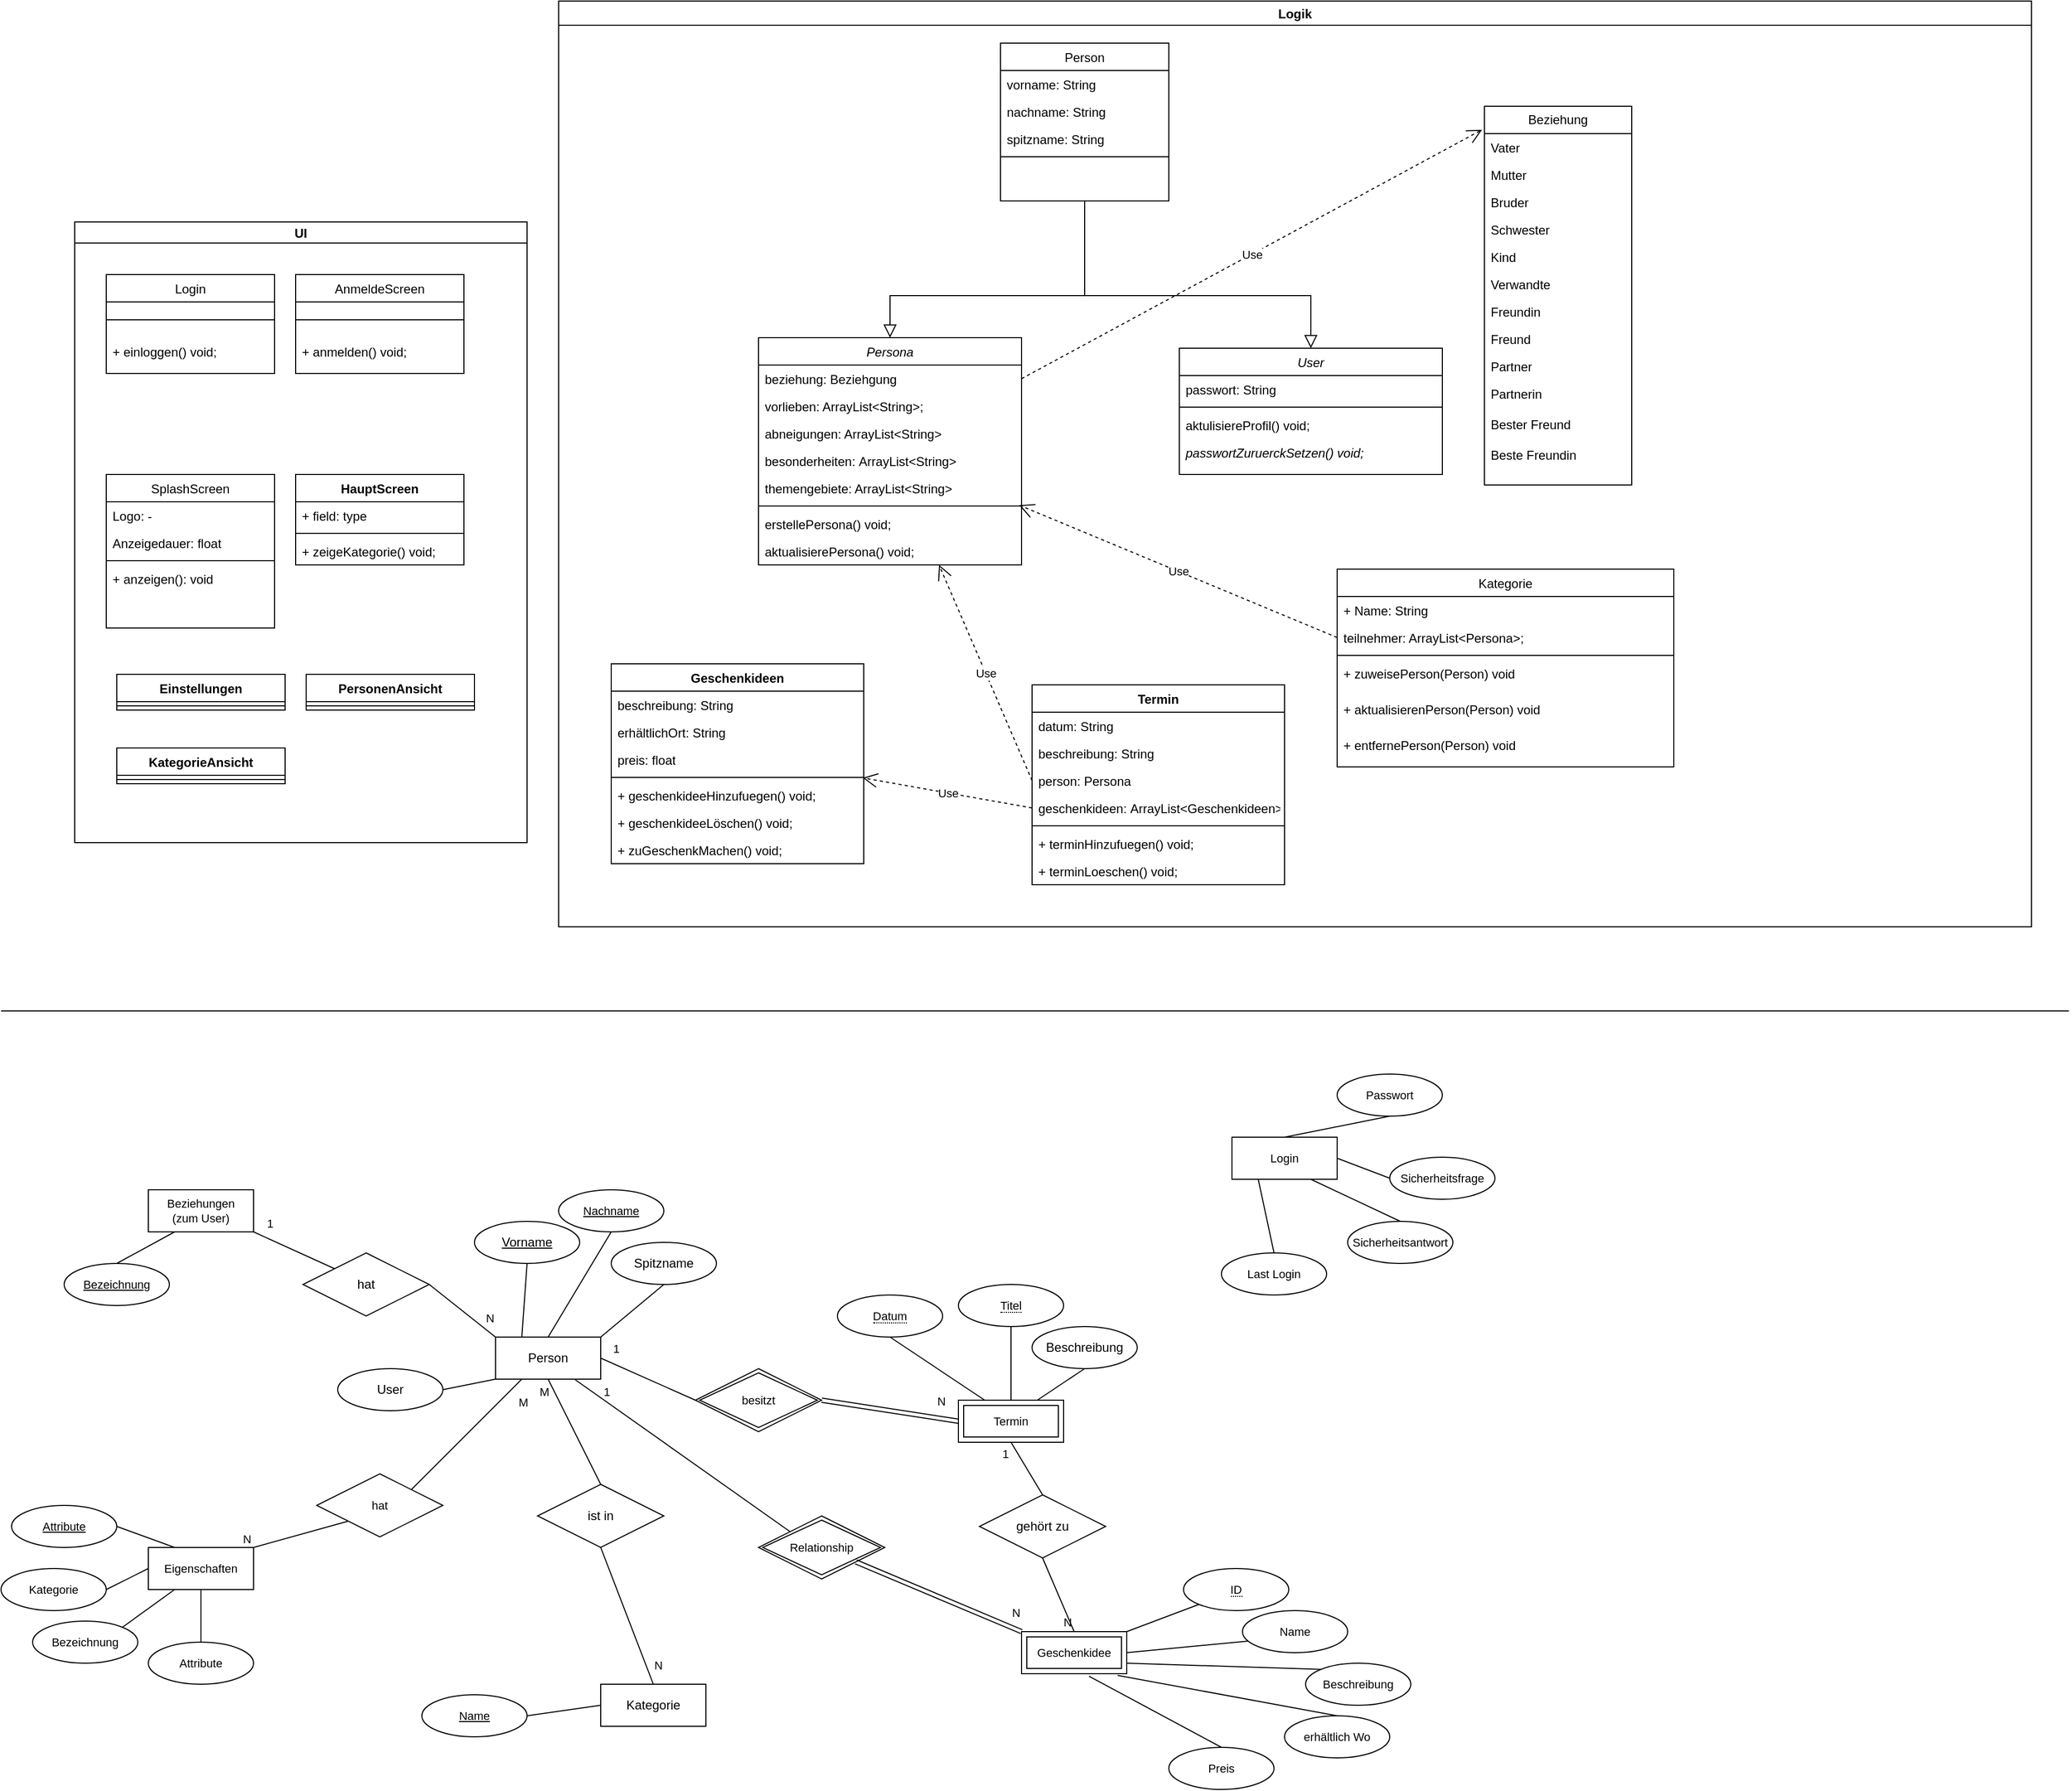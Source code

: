 <mxfile version="23.1.0" type="github">
  <diagram id="C5RBs43oDa-KdzZeNtuy" name="Page-1">
    <mxGraphModel dx="2389" dy="810" grid="1" gridSize="10" guides="1" tooltips="1" connect="1" arrows="1" fold="1" page="1" pageScale="1" pageWidth="827" pageHeight="1169" math="0" shadow="0">
      <root>
        <mxCell id="WIyWlLk6GJQsqaUBKTNV-0" />
        <mxCell id="WIyWlLk6GJQsqaUBKTNV-1" parent="WIyWlLk6GJQsqaUBKTNV-0" />
        <mxCell id="zkfFHV4jXpPFQw0GAbJ--0" value="Persona" style="swimlane;fontStyle=2;align=center;verticalAlign=top;childLayout=stackLayout;horizontal=1;startSize=26;horizontalStack=0;resizeParent=1;resizeLast=0;collapsible=1;marginBottom=0;rounded=0;shadow=0;strokeWidth=1;" parent="WIyWlLk6GJQsqaUBKTNV-1" vertex="1">
          <mxGeometry x="-40" y="350" width="250" height="216" as="geometry">
            <mxRectangle x="230" y="140" width="160" height="26" as="alternateBounds" />
          </mxGeometry>
        </mxCell>
        <mxCell id="zkfFHV4jXpPFQw0GAbJ--8" value="beziehung: Beziehgung" style="text;align=left;verticalAlign=top;spacingLeft=4;spacingRight=4;overflow=hidden;rotatable=0;points=[[0,0.5],[1,0.5]];portConstraint=eastwest;rounded=0;shadow=0;html=0;" parent="zkfFHV4jXpPFQw0GAbJ--0" vertex="1">
          <mxGeometry y="26" width="250" height="26" as="geometry" />
        </mxCell>
        <mxCell id="zkfFHV4jXpPFQw0GAbJ--1" value="vorlieben: ArrayList&lt;String&gt;;" style="text;align=left;verticalAlign=top;spacingLeft=4;spacingRight=4;overflow=hidden;rotatable=0;points=[[0,0.5],[1,0.5]];portConstraint=eastwest;" parent="zkfFHV4jXpPFQw0GAbJ--0" vertex="1">
          <mxGeometry y="52" width="250" height="26" as="geometry" />
        </mxCell>
        <mxCell id="zkfFHV4jXpPFQw0GAbJ--2" value="abneigungen: ArrayList&lt;String&gt;" style="text;align=left;verticalAlign=top;spacingLeft=4;spacingRight=4;overflow=hidden;rotatable=0;points=[[0,0.5],[1,0.5]];portConstraint=eastwest;rounded=0;shadow=0;html=0;" parent="zkfFHV4jXpPFQw0GAbJ--0" vertex="1">
          <mxGeometry y="78" width="250" height="26" as="geometry" />
        </mxCell>
        <mxCell id="7OPyRpGkm3p9hIw7JJJa-44" value="besonderheiten:&amp;nbsp;ArrayList&amp;lt;String&amp;gt;" style="text;strokeColor=none;fillColor=none;align=left;verticalAlign=top;spacingLeft=4;spacingRight=4;overflow=hidden;rotatable=0;points=[[0,0.5],[1,0.5]];portConstraint=eastwest;whiteSpace=wrap;html=1;" parent="zkfFHV4jXpPFQw0GAbJ--0" vertex="1">
          <mxGeometry y="104" width="250" height="26" as="geometry" />
        </mxCell>
        <mxCell id="zkfFHV4jXpPFQw0GAbJ--3" value="themengebiete: ArrayList&lt;String&gt;" style="text;align=left;verticalAlign=top;spacingLeft=4;spacingRight=4;overflow=hidden;rotatable=0;points=[[0,0.5],[1,0.5]];portConstraint=eastwest;rounded=0;shadow=0;html=0;" parent="zkfFHV4jXpPFQw0GAbJ--0" vertex="1">
          <mxGeometry y="130" width="250" height="26" as="geometry" />
        </mxCell>
        <mxCell id="zkfFHV4jXpPFQw0GAbJ--4" value="" style="line;html=1;strokeWidth=1;align=left;verticalAlign=middle;spacingTop=-1;spacingLeft=3;spacingRight=3;rotatable=0;labelPosition=right;points=[];portConstraint=eastwest;" parent="zkfFHV4jXpPFQw0GAbJ--0" vertex="1">
          <mxGeometry y="156" width="250" height="8" as="geometry" />
        </mxCell>
        <mxCell id="zkfFHV4jXpPFQw0GAbJ--5" value="erstellePersona() void;" style="text;align=left;verticalAlign=top;spacingLeft=4;spacingRight=4;overflow=hidden;rotatable=0;points=[[0,0.5],[1,0.5]];portConstraint=eastwest;" parent="zkfFHV4jXpPFQw0GAbJ--0" vertex="1">
          <mxGeometry y="164" width="250" height="26" as="geometry" />
        </mxCell>
        <mxCell id="7OPyRpGkm3p9hIw7JJJa-43" value="aktualisierePersona() void;" style="text;align=left;verticalAlign=top;spacingLeft=4;spacingRight=4;overflow=hidden;rotatable=0;points=[[0,0.5],[1,0.5]];portConstraint=eastwest;" parent="zkfFHV4jXpPFQw0GAbJ--0" vertex="1">
          <mxGeometry y="190" width="250" height="26" as="geometry" />
        </mxCell>
        <mxCell id="zkfFHV4jXpPFQw0GAbJ--6" value="Person" style="swimlane;fontStyle=0;align=center;verticalAlign=top;childLayout=stackLayout;horizontal=1;startSize=26;horizontalStack=0;resizeParent=1;resizeLast=0;collapsible=1;marginBottom=0;rounded=0;shadow=0;strokeWidth=1;" parent="WIyWlLk6GJQsqaUBKTNV-1" vertex="1">
          <mxGeometry x="190" y="70" width="160" height="150" as="geometry">
            <mxRectangle x="130" y="380" width="160" height="26" as="alternateBounds" />
          </mxGeometry>
        </mxCell>
        <mxCell id="zkfFHV4jXpPFQw0GAbJ--7" value="vorname: String&#xa;" style="text;align=left;verticalAlign=top;spacingLeft=4;spacingRight=4;overflow=hidden;rotatable=0;points=[[0,0.5],[1,0.5]];portConstraint=eastwest;" parent="zkfFHV4jXpPFQw0GAbJ--6" vertex="1">
          <mxGeometry y="26" width="160" height="26" as="geometry" />
        </mxCell>
        <mxCell id="7OPyRpGkm3p9hIw7JJJa-20" value="nachname: String&#xa;" style="text;align=left;verticalAlign=top;spacingLeft=4;spacingRight=4;overflow=hidden;rotatable=0;points=[[0,0.5],[1,0.5]];portConstraint=eastwest;" parent="zkfFHV4jXpPFQw0GAbJ--6" vertex="1">
          <mxGeometry y="52" width="160" height="26" as="geometry" />
        </mxCell>
        <mxCell id="7OPyRpGkm3p9hIw7JJJa-19" value="spitzname: String&#xa;" style="text;align=left;verticalAlign=top;spacingLeft=4;spacingRight=4;overflow=hidden;rotatable=0;points=[[0,0.5],[1,0.5]];portConstraint=eastwest;" parent="zkfFHV4jXpPFQw0GAbJ--6" vertex="1">
          <mxGeometry y="78" width="160" height="26" as="geometry" />
        </mxCell>
        <mxCell id="zkfFHV4jXpPFQw0GAbJ--9" value="" style="line;html=1;strokeWidth=1;align=left;verticalAlign=middle;spacingTop=-1;spacingLeft=3;spacingRight=3;rotatable=0;labelPosition=right;points=[];portConstraint=eastwest;" parent="zkfFHV4jXpPFQw0GAbJ--6" vertex="1">
          <mxGeometry y="104" width="160" height="8" as="geometry" />
        </mxCell>
        <mxCell id="zkfFHV4jXpPFQw0GAbJ--12" value="" style="endArrow=block;endSize=10;endFill=0;shadow=0;strokeWidth=1;rounded=0;edgeStyle=elbowEdgeStyle;elbow=vertical;entryX=0.5;entryY=0;entryDx=0;entryDy=0;" parent="WIyWlLk6GJQsqaUBKTNV-1" source="zkfFHV4jXpPFQw0GAbJ--6" target="zkfFHV4jXpPFQw0GAbJ--0" edge="1">
          <mxGeometry width="160" relative="1" as="geometry">
            <mxPoint x="200" y="203" as="sourcePoint" />
            <mxPoint x="200" y="203" as="targetPoint" />
            <Array as="points">
              <mxPoint x="160" y="310" />
            </Array>
          </mxGeometry>
        </mxCell>
        <mxCell id="7OPyRpGkm3p9hIw7JJJa-0" value="User" style="swimlane;fontStyle=2;align=center;verticalAlign=top;childLayout=stackLayout;horizontal=1;startSize=26;horizontalStack=0;resizeParent=1;resizeLast=0;collapsible=1;marginBottom=0;rounded=0;shadow=0;strokeWidth=1;" parent="WIyWlLk6GJQsqaUBKTNV-1" vertex="1">
          <mxGeometry x="360" y="360" width="250" height="120" as="geometry">
            <mxRectangle x="230" y="140" width="160" height="26" as="alternateBounds" />
          </mxGeometry>
        </mxCell>
        <mxCell id="7OPyRpGkm3p9hIw7JJJa-3" value="passwort: String" style="text;align=left;verticalAlign=top;spacingLeft=4;spacingRight=4;overflow=hidden;rotatable=0;points=[[0,0.5],[1,0.5]];portConstraint=eastwest;rounded=0;shadow=0;html=0;" parent="7OPyRpGkm3p9hIw7JJJa-0" vertex="1">
          <mxGeometry y="26" width="250" height="26" as="geometry" />
        </mxCell>
        <mxCell id="7OPyRpGkm3p9hIw7JJJa-4" value="" style="line;html=1;strokeWidth=1;align=left;verticalAlign=middle;spacingTop=-1;spacingLeft=3;spacingRight=3;rotatable=0;labelPosition=right;points=[];portConstraint=eastwest;" parent="7OPyRpGkm3p9hIw7JJJa-0" vertex="1">
          <mxGeometry y="52" width="250" height="8" as="geometry" />
        </mxCell>
        <mxCell id="7OPyRpGkm3p9hIw7JJJa-5" value="aktulisiereProfil() void;" style="text;align=left;verticalAlign=top;spacingLeft=4;spacingRight=4;overflow=hidden;rotatable=0;points=[[0,0.5],[1,0.5]];portConstraint=eastwest;" parent="7OPyRpGkm3p9hIw7JJJa-0" vertex="1">
          <mxGeometry y="60" width="250" height="26" as="geometry" />
        </mxCell>
        <mxCell id="7OPyRpGkm3p9hIw7JJJa-48" value="passwortZuruerckSetzen() void;" style="text;align=left;verticalAlign=top;spacingLeft=4;spacingRight=4;overflow=hidden;rotatable=0;points=[[0,0.5],[1,0.5]];portConstraint=eastwest;fontStyle=2" parent="7OPyRpGkm3p9hIw7JJJa-0" vertex="1">
          <mxGeometry y="86" width="250" height="26" as="geometry" />
        </mxCell>
        <mxCell id="7OPyRpGkm3p9hIw7JJJa-6" value="" style="endArrow=block;endSize=10;endFill=0;shadow=0;strokeWidth=1;rounded=0;edgeStyle=elbowEdgeStyle;elbow=vertical;entryX=0.5;entryY=0;entryDx=0;entryDy=0;exitX=0.5;exitY=1;exitDx=0;exitDy=0;" parent="WIyWlLk6GJQsqaUBKTNV-1" source="zkfFHV4jXpPFQw0GAbJ--6" target="7OPyRpGkm3p9hIw7JJJa-0" edge="1">
          <mxGeometry width="160" relative="1" as="geometry">
            <mxPoint x="330" y="238" as="sourcePoint" />
            <mxPoint x="170" y="320" as="targetPoint" />
            <Array as="points">
              <mxPoint x="380" y="310" />
            </Array>
          </mxGeometry>
        </mxCell>
        <mxCell id="7OPyRpGkm3p9hIw7JJJa-7" value="Termin" style="swimlane;fontStyle=1;align=center;verticalAlign=top;childLayout=stackLayout;horizontal=1;startSize=26;horizontalStack=0;resizeParent=1;resizeParentMax=0;resizeLast=0;collapsible=1;marginBottom=0;whiteSpace=wrap;html=1;" parent="WIyWlLk6GJQsqaUBKTNV-1" vertex="1">
          <mxGeometry x="220" y="680" width="240" height="190" as="geometry" />
        </mxCell>
        <mxCell id="7OPyRpGkm3p9hIw7JJJa-37" value="datum: String" style="text;strokeColor=none;fillColor=none;align=left;verticalAlign=top;spacingLeft=4;spacingRight=4;overflow=hidden;rotatable=0;points=[[0,0.5],[1,0.5]];portConstraint=eastwest;whiteSpace=wrap;html=1;" parent="7OPyRpGkm3p9hIw7JJJa-7" vertex="1">
          <mxGeometry y="26" width="240" height="26" as="geometry" />
        </mxCell>
        <mxCell id="7OPyRpGkm3p9hIw7JJJa-38" value="beschreibung: String" style="text;strokeColor=none;fillColor=none;align=left;verticalAlign=top;spacingLeft=4;spacingRight=4;overflow=hidden;rotatable=0;points=[[0,0.5],[1,0.5]];portConstraint=eastwest;whiteSpace=wrap;html=1;" parent="7OPyRpGkm3p9hIw7JJJa-7" vertex="1">
          <mxGeometry y="52" width="240" height="26" as="geometry" />
        </mxCell>
        <mxCell id="7OPyRpGkm3p9hIw7JJJa-50" value="person: Persona" style="text;strokeColor=none;fillColor=none;align=left;verticalAlign=top;spacingLeft=4;spacingRight=4;overflow=hidden;rotatable=0;points=[[0,0.5],[1,0.5]];portConstraint=eastwest;whiteSpace=wrap;html=1;" parent="7OPyRpGkm3p9hIw7JJJa-7" vertex="1">
          <mxGeometry y="78" width="240" height="26" as="geometry" />
        </mxCell>
        <mxCell id="7OPyRpGkm3p9hIw7JJJa-36" value="geschenkideen:&amp;nbsp;ArrayList&amp;lt;Geschenkideen&amp;gt;&lt;span style=&quot;&quot;&gt;;&lt;/span&gt;" style="text;strokeColor=none;fillColor=none;align=left;verticalAlign=top;spacingLeft=4;spacingRight=4;overflow=hidden;rotatable=0;points=[[0,0.5],[1,0.5]];portConstraint=eastwest;whiteSpace=wrap;html=1;" parent="7OPyRpGkm3p9hIw7JJJa-7" vertex="1">
          <mxGeometry y="104" width="240" height="26" as="geometry" />
        </mxCell>
        <mxCell id="7OPyRpGkm3p9hIw7JJJa-9" value="" style="line;strokeWidth=1;fillColor=none;align=left;verticalAlign=middle;spacingTop=-1;spacingLeft=3;spacingRight=3;rotatable=0;labelPosition=right;points=[];portConstraint=eastwest;strokeColor=inherit;" parent="7OPyRpGkm3p9hIw7JJJa-7" vertex="1">
          <mxGeometry y="130" width="240" height="8" as="geometry" />
        </mxCell>
        <mxCell id="7OPyRpGkm3p9hIw7JJJa-10" value="+ terminHinzufuegen() void;" style="text;strokeColor=none;fillColor=none;align=left;verticalAlign=top;spacingLeft=4;spacingRight=4;overflow=hidden;rotatable=0;points=[[0,0.5],[1,0.5]];portConstraint=eastwest;whiteSpace=wrap;html=1;" parent="7OPyRpGkm3p9hIw7JJJa-7" vertex="1">
          <mxGeometry y="138" width="240" height="26" as="geometry" />
        </mxCell>
        <mxCell id="7OPyRpGkm3p9hIw7JJJa-35" value="+ terminLoeschen() void;" style="text;strokeColor=none;fillColor=none;align=left;verticalAlign=top;spacingLeft=4;spacingRight=4;overflow=hidden;rotatable=0;points=[[0,0.5],[1,0.5]];portConstraint=eastwest;whiteSpace=wrap;html=1;" parent="7OPyRpGkm3p9hIw7JJJa-7" vertex="1">
          <mxGeometry y="164" width="240" height="26" as="geometry" />
        </mxCell>
        <mxCell id="7OPyRpGkm3p9hIw7JJJa-11" value="Geschenkideen" style="swimlane;fontStyle=1;align=center;verticalAlign=top;childLayout=stackLayout;horizontal=1;startSize=26;horizontalStack=0;resizeParent=1;resizeParentMax=0;resizeLast=0;collapsible=1;marginBottom=0;whiteSpace=wrap;html=1;" parent="WIyWlLk6GJQsqaUBKTNV-1" vertex="1">
          <mxGeometry x="-180" y="660" width="240" height="190" as="geometry" />
        </mxCell>
        <mxCell id="7OPyRpGkm3p9hIw7JJJa-40" value="beschreibung: String" style="text;strokeColor=none;fillColor=none;align=left;verticalAlign=top;spacingLeft=4;spacingRight=4;overflow=hidden;rotatable=0;points=[[0,0.5],[1,0.5]];portConstraint=eastwest;whiteSpace=wrap;html=1;" parent="7OPyRpGkm3p9hIw7JJJa-11" vertex="1">
          <mxGeometry y="26" width="240" height="26" as="geometry" />
        </mxCell>
        <mxCell id="7OPyRpGkm3p9hIw7JJJa-42" value="erhältlichOrt: String" style="text;strokeColor=none;fillColor=none;align=left;verticalAlign=top;spacingLeft=4;spacingRight=4;overflow=hidden;rotatable=0;points=[[0,0.5],[1,0.5]];portConstraint=eastwest;whiteSpace=wrap;html=1;" parent="7OPyRpGkm3p9hIw7JJJa-11" vertex="1">
          <mxGeometry y="52" width="240" height="26" as="geometry" />
        </mxCell>
        <mxCell id="7OPyRpGkm3p9hIw7JJJa-41" value="preis: float" style="text;strokeColor=none;fillColor=none;align=left;verticalAlign=top;spacingLeft=4;spacingRight=4;overflow=hidden;rotatable=0;points=[[0,0.5],[1,0.5]];portConstraint=eastwest;whiteSpace=wrap;html=1;" parent="7OPyRpGkm3p9hIw7JJJa-11" vertex="1">
          <mxGeometry y="78" width="240" height="26" as="geometry" />
        </mxCell>
        <mxCell id="7OPyRpGkm3p9hIw7JJJa-13" value="" style="line;strokeWidth=1;fillColor=none;align=left;verticalAlign=middle;spacingTop=-1;spacingLeft=3;spacingRight=3;rotatable=0;labelPosition=right;points=[];portConstraint=eastwest;strokeColor=inherit;" parent="7OPyRpGkm3p9hIw7JJJa-11" vertex="1">
          <mxGeometry y="104" width="240" height="8" as="geometry" />
        </mxCell>
        <mxCell id="7OPyRpGkm3p9hIw7JJJa-46" value="+ geschenkideeHinzufuegen() void;" style="text;strokeColor=none;fillColor=none;align=left;verticalAlign=top;spacingLeft=4;spacingRight=4;overflow=hidden;rotatable=0;points=[[0,0.5],[1,0.5]];portConstraint=eastwest;whiteSpace=wrap;html=1;" parent="7OPyRpGkm3p9hIw7JJJa-11" vertex="1">
          <mxGeometry y="112" width="240" height="26" as="geometry" />
        </mxCell>
        <mxCell id="7OPyRpGkm3p9hIw7JJJa-47" value="+ geschenkideeLöschen() void;" style="text;strokeColor=none;fillColor=none;align=left;verticalAlign=top;spacingLeft=4;spacingRight=4;overflow=hidden;rotatable=0;points=[[0,0.5],[1,0.5]];portConstraint=eastwest;whiteSpace=wrap;html=1;" parent="7OPyRpGkm3p9hIw7JJJa-11" vertex="1">
          <mxGeometry y="138" width="240" height="26" as="geometry" />
        </mxCell>
        <mxCell id="7OPyRpGkm3p9hIw7JJJa-14" value="+ zuGeschenkMachen() void;" style="text;strokeColor=none;fillColor=none;align=left;verticalAlign=top;spacingLeft=4;spacingRight=4;overflow=hidden;rotatable=0;points=[[0,0.5],[1,0.5]];portConstraint=eastwest;whiteSpace=wrap;html=1;" parent="7OPyRpGkm3p9hIw7JJJa-11" vertex="1">
          <mxGeometry y="164" width="240" height="26" as="geometry" />
        </mxCell>
        <mxCell id="7OPyRpGkm3p9hIw7JJJa-21" value="Beziehung" style="swimlane;fontStyle=0;childLayout=stackLayout;horizontal=1;startSize=26;fillColor=none;horizontalStack=0;resizeParent=1;resizeParentMax=0;resizeLast=0;collapsible=1;marginBottom=0;whiteSpace=wrap;html=1;" parent="WIyWlLk6GJQsqaUBKTNV-1" vertex="1">
          <mxGeometry x="650" y="130" width="140" height="360" as="geometry" />
        </mxCell>
        <mxCell id="7OPyRpGkm3p9hIw7JJJa-22" value="Vater" style="text;strokeColor=none;fillColor=none;align=left;verticalAlign=top;spacingLeft=4;spacingRight=4;overflow=hidden;rotatable=0;points=[[0,0.5],[1,0.5]];portConstraint=eastwest;whiteSpace=wrap;html=1;" parent="7OPyRpGkm3p9hIw7JJJa-21" vertex="1">
          <mxGeometry y="26" width="140" height="26" as="geometry" />
        </mxCell>
        <mxCell id="7OPyRpGkm3p9hIw7JJJa-23" value="Mutter" style="text;strokeColor=none;fillColor=none;align=left;verticalAlign=top;spacingLeft=4;spacingRight=4;overflow=hidden;rotatable=0;points=[[0,0.5],[1,0.5]];portConstraint=eastwest;whiteSpace=wrap;html=1;" parent="7OPyRpGkm3p9hIw7JJJa-21" vertex="1">
          <mxGeometry y="52" width="140" height="26" as="geometry" />
        </mxCell>
        <mxCell id="7OPyRpGkm3p9hIw7JJJa-24" value="Bruder" style="text;strokeColor=none;fillColor=none;align=left;verticalAlign=top;spacingLeft=4;spacingRight=4;overflow=hidden;rotatable=0;points=[[0,0.5],[1,0.5]];portConstraint=eastwest;whiteSpace=wrap;html=1;" parent="7OPyRpGkm3p9hIw7JJJa-21" vertex="1">
          <mxGeometry y="78" width="140" height="26" as="geometry" />
        </mxCell>
        <mxCell id="7OPyRpGkm3p9hIw7JJJa-26" value="Schwester" style="text;strokeColor=none;fillColor=none;align=left;verticalAlign=top;spacingLeft=4;spacingRight=4;overflow=hidden;rotatable=0;points=[[0,0.5],[1,0.5]];portConstraint=eastwest;whiteSpace=wrap;html=1;" parent="7OPyRpGkm3p9hIw7JJJa-21" vertex="1">
          <mxGeometry y="104" width="140" height="26" as="geometry" />
        </mxCell>
        <mxCell id="7OPyRpGkm3p9hIw7JJJa-28" value="&lt;div&gt;Kind&lt;/div&gt;&lt;div&gt;&lt;br&gt;&lt;/div&gt;" style="text;strokeColor=none;fillColor=none;align=left;verticalAlign=top;spacingLeft=4;spacingRight=4;overflow=hidden;rotatable=0;points=[[0,0.5],[1,0.5]];portConstraint=eastwest;whiteSpace=wrap;html=1;" parent="7OPyRpGkm3p9hIw7JJJa-21" vertex="1">
          <mxGeometry y="130" width="140" height="26" as="geometry" />
        </mxCell>
        <mxCell id="7OPyRpGkm3p9hIw7JJJa-30" value="&lt;div&gt;Verwandte&lt;/div&gt;&lt;div&gt;&lt;br&gt;&lt;/div&gt;" style="text;strokeColor=none;fillColor=none;align=left;verticalAlign=top;spacingLeft=4;spacingRight=4;overflow=hidden;rotatable=0;points=[[0,0.5],[1,0.5]];portConstraint=eastwest;whiteSpace=wrap;html=1;" parent="7OPyRpGkm3p9hIw7JJJa-21" vertex="1">
          <mxGeometry y="156" width="140" height="26" as="geometry" />
        </mxCell>
        <mxCell id="7OPyRpGkm3p9hIw7JJJa-31" value="Freundin" style="text;strokeColor=none;fillColor=none;align=left;verticalAlign=top;spacingLeft=4;spacingRight=4;overflow=hidden;rotatable=0;points=[[0,0.5],[1,0.5]];portConstraint=eastwest;whiteSpace=wrap;html=1;" parent="7OPyRpGkm3p9hIw7JJJa-21" vertex="1">
          <mxGeometry y="182" width="140" height="26" as="geometry" />
        </mxCell>
        <mxCell id="7OPyRpGkm3p9hIw7JJJa-29" value="Freund" style="text;strokeColor=none;fillColor=none;align=left;verticalAlign=top;spacingLeft=4;spacingRight=4;overflow=hidden;rotatable=0;points=[[0,0.5],[1,0.5]];portConstraint=eastwest;whiteSpace=wrap;html=1;" parent="7OPyRpGkm3p9hIw7JJJa-21" vertex="1">
          <mxGeometry y="208" width="140" height="26" as="geometry" />
        </mxCell>
        <mxCell id="7OPyRpGkm3p9hIw7JJJa-27" value="&lt;div&gt;Partner&lt;/div&gt;&lt;div&gt;&lt;br&gt;&lt;/div&gt;" style="text;strokeColor=none;fillColor=none;align=left;verticalAlign=top;spacingLeft=4;spacingRight=4;overflow=hidden;rotatable=0;points=[[0,0.5],[1,0.5]];portConstraint=eastwest;whiteSpace=wrap;html=1;" parent="7OPyRpGkm3p9hIw7JJJa-21" vertex="1">
          <mxGeometry y="234" width="140" height="26" as="geometry" />
        </mxCell>
        <mxCell id="7OPyRpGkm3p9hIw7JJJa-25" value="&lt;div&gt;Partnerin&lt;/div&gt;&lt;div&gt;&lt;br&gt;&lt;/div&gt;&lt;div&gt;Bester Freund&lt;/div&gt;&lt;div&gt;&lt;br&gt;&lt;/div&gt;&lt;div&gt;Beste Freundin&lt;br&gt;&lt;/div&gt;" style="text;strokeColor=none;fillColor=none;align=left;verticalAlign=top;spacingLeft=4;spacingRight=4;overflow=hidden;rotatable=0;points=[[0,0.5],[1,0.5]];portConstraint=eastwest;whiteSpace=wrap;html=1;" parent="7OPyRpGkm3p9hIw7JJJa-21" vertex="1">
          <mxGeometry y="260" width="140" height="100" as="geometry" />
        </mxCell>
        <mxCell id="LRkh5_1CSl1zsV3R43lf-4" value="UI" style="swimlane;startSize=20;horizontal=1;containerType=tree;newEdgeStyle={&quot;edgeStyle&quot;:&quot;elbowEdgeStyle&quot;,&quot;startArrow&quot;:&quot;none&quot;,&quot;endArrow&quot;:&quot;none&quot;};" parent="WIyWlLk6GJQsqaUBKTNV-1" vertex="1">
          <mxGeometry x="-690" y="240" width="430" height="590" as="geometry" />
        </mxCell>
        <mxCell id="zkfFHV4jXpPFQw0GAbJ--17" value="SplashScreen" style="swimlane;fontStyle=0;align=center;verticalAlign=top;childLayout=stackLayout;horizontal=1;startSize=26;horizontalStack=0;resizeParent=1;resizeLast=0;collapsible=1;marginBottom=0;rounded=0;shadow=0;strokeWidth=1;" parent="LRkh5_1CSl1zsV3R43lf-4" vertex="1">
          <mxGeometry x="30" y="240" width="160" height="146" as="geometry">
            <mxRectangle x="550" y="140" width="160" height="26" as="alternateBounds" />
          </mxGeometry>
        </mxCell>
        <mxCell id="zkfFHV4jXpPFQw0GAbJ--18" value="Logo: -&#xa;&#xa;" style="text;align=left;verticalAlign=top;spacingLeft=4;spacingRight=4;overflow=hidden;rotatable=0;points=[[0,0.5],[1,0.5]];portConstraint=eastwest;" parent="zkfFHV4jXpPFQw0GAbJ--17" vertex="1">
          <mxGeometry y="26" width="160" height="26" as="geometry" />
        </mxCell>
        <mxCell id="LRkh5_1CSl1zsV3R43lf-2" value="Anzeigedauer: float&#xa;&#xa;" style="text;align=left;verticalAlign=top;spacingLeft=4;spacingRight=4;overflow=hidden;rotatable=0;points=[[0,0.5],[1,0.5]];portConstraint=eastwest;" parent="zkfFHV4jXpPFQw0GAbJ--17" vertex="1">
          <mxGeometry y="52" width="160" height="26" as="geometry" />
        </mxCell>
        <mxCell id="zkfFHV4jXpPFQw0GAbJ--23" value="" style="line;html=1;strokeWidth=1;align=left;verticalAlign=middle;spacingTop=-1;spacingLeft=3;spacingRight=3;rotatable=0;labelPosition=right;points=[];portConstraint=eastwest;" parent="zkfFHV4jXpPFQw0GAbJ--17" vertex="1">
          <mxGeometry y="78" width="160" height="8" as="geometry" />
        </mxCell>
        <mxCell id="zkfFHV4jXpPFQw0GAbJ--24" value="+ anzeigen(): void" style="text;align=left;verticalAlign=top;spacingLeft=4;spacingRight=4;overflow=hidden;rotatable=0;points=[[0,0.5],[1,0.5]];portConstraint=eastwest;" parent="zkfFHV4jXpPFQw0GAbJ--17" vertex="1">
          <mxGeometry y="86" width="160" height="34" as="geometry" />
        </mxCell>
        <mxCell id="LRkh5_1CSl1zsV3R43lf-11" value="Login" style="swimlane;fontStyle=0;align=center;verticalAlign=top;childLayout=stackLayout;horizontal=1;startSize=26;horizontalStack=0;resizeParent=1;resizeLast=0;collapsible=1;marginBottom=0;rounded=0;shadow=0;strokeWidth=1;" parent="LRkh5_1CSl1zsV3R43lf-4" vertex="1">
          <mxGeometry x="30" y="50" width="160" height="94" as="geometry">
            <mxRectangle x="550" y="140" width="160" height="26" as="alternateBounds" />
          </mxGeometry>
        </mxCell>
        <mxCell id="LRkh5_1CSl1zsV3R43lf-14" value="" style="line;html=1;strokeWidth=1;align=left;verticalAlign=middle;spacingTop=-1;spacingLeft=3;spacingRight=3;rotatable=0;labelPosition=right;points=[];portConstraint=eastwest;" parent="LRkh5_1CSl1zsV3R43lf-11" vertex="1">
          <mxGeometry y="26" width="160" height="34" as="geometry" />
        </mxCell>
        <mxCell id="LRkh5_1CSl1zsV3R43lf-15" value="+ einloggen() void;" style="text;align=left;verticalAlign=top;spacingLeft=4;spacingRight=4;overflow=hidden;rotatable=0;points=[[0,0.5],[1,0.5]];portConstraint=eastwest;" parent="LRkh5_1CSl1zsV3R43lf-11" vertex="1">
          <mxGeometry y="60" width="160" height="18" as="geometry" />
        </mxCell>
        <mxCell id="7OPyRpGkm3p9hIw7JJJa-32" value="AnmeldeScreen" style="swimlane;fontStyle=0;align=center;verticalAlign=top;childLayout=stackLayout;horizontal=1;startSize=26;horizontalStack=0;resizeParent=1;resizeLast=0;collapsible=1;marginBottom=0;rounded=0;shadow=0;strokeWidth=1;" parent="LRkh5_1CSl1zsV3R43lf-4" vertex="1">
          <mxGeometry x="210" y="50" width="160" height="94" as="geometry">
            <mxRectangle x="550" y="140" width="160" height="26" as="alternateBounds" />
          </mxGeometry>
        </mxCell>
        <mxCell id="7OPyRpGkm3p9hIw7JJJa-33" value="" style="line;html=1;strokeWidth=1;align=left;verticalAlign=middle;spacingTop=-1;spacingLeft=3;spacingRight=3;rotatable=0;labelPosition=right;points=[];portConstraint=eastwest;" parent="7OPyRpGkm3p9hIw7JJJa-32" vertex="1">
          <mxGeometry y="26" width="160" height="34" as="geometry" />
        </mxCell>
        <mxCell id="7OPyRpGkm3p9hIw7JJJa-34" value="+ anmelden() void;" style="text;align=left;verticalAlign=top;spacingLeft=4;spacingRight=4;overflow=hidden;rotatable=0;points=[[0,0.5],[1,0.5]];portConstraint=eastwest;" parent="7OPyRpGkm3p9hIw7JJJa-32" vertex="1">
          <mxGeometry y="60" width="160" height="18" as="geometry" />
        </mxCell>
        <mxCell id="7OPyRpGkm3p9hIw7JJJa-15" value="HauptScreen" style="swimlane;fontStyle=1;align=center;verticalAlign=top;childLayout=stackLayout;horizontal=1;startSize=26;horizontalStack=0;resizeParent=1;resizeParentMax=0;resizeLast=0;collapsible=1;marginBottom=0;whiteSpace=wrap;html=1;" parent="LRkh5_1CSl1zsV3R43lf-4" vertex="1">
          <mxGeometry x="210" y="240" width="160" height="86" as="geometry" />
        </mxCell>
        <mxCell id="7OPyRpGkm3p9hIw7JJJa-16" value="+ field: type" style="text;strokeColor=none;fillColor=none;align=left;verticalAlign=top;spacingLeft=4;spacingRight=4;overflow=hidden;rotatable=0;points=[[0,0.5],[1,0.5]];portConstraint=eastwest;whiteSpace=wrap;html=1;" parent="7OPyRpGkm3p9hIw7JJJa-15" vertex="1">
          <mxGeometry y="26" width="160" height="26" as="geometry" />
        </mxCell>
        <mxCell id="7OPyRpGkm3p9hIw7JJJa-17" value="" style="line;strokeWidth=1;fillColor=none;align=left;verticalAlign=middle;spacingTop=-1;spacingLeft=3;spacingRight=3;rotatable=0;labelPosition=right;points=[];portConstraint=eastwest;strokeColor=inherit;" parent="7OPyRpGkm3p9hIw7JJJa-15" vertex="1">
          <mxGeometry y="52" width="160" height="8" as="geometry" />
        </mxCell>
        <mxCell id="7OPyRpGkm3p9hIw7JJJa-18" value="+ zeigeKategorie() void;" style="text;strokeColor=none;fillColor=none;align=left;verticalAlign=top;spacingLeft=4;spacingRight=4;overflow=hidden;rotatable=0;points=[[0,0.5],[1,0.5]];portConstraint=eastwest;whiteSpace=wrap;html=1;" parent="7OPyRpGkm3p9hIw7JJJa-15" vertex="1">
          <mxGeometry y="60" width="160" height="26" as="geometry" />
        </mxCell>
        <mxCell id="7OPyRpGkm3p9hIw7JJJa-56" value="Einstellungen" style="swimlane;fontStyle=1;align=center;verticalAlign=top;childLayout=stackLayout;horizontal=1;startSize=26;horizontalStack=0;resizeParent=1;resizeParentMax=0;resizeLast=0;collapsible=1;marginBottom=0;whiteSpace=wrap;html=1;" parent="LRkh5_1CSl1zsV3R43lf-4" vertex="1">
          <mxGeometry x="40" y="430" width="160" height="34" as="geometry" />
        </mxCell>
        <mxCell id="7OPyRpGkm3p9hIw7JJJa-58" value="" style="line;strokeWidth=1;fillColor=none;align=left;verticalAlign=middle;spacingTop=-1;spacingLeft=3;spacingRight=3;rotatable=0;labelPosition=right;points=[];portConstraint=eastwest;strokeColor=inherit;" parent="7OPyRpGkm3p9hIw7JJJa-56" vertex="1">
          <mxGeometry y="26" width="160" height="8" as="geometry" />
        </mxCell>
        <mxCell id="7OPyRpGkm3p9hIw7JJJa-60" value="PersonenAnsicht" style="swimlane;fontStyle=1;align=center;verticalAlign=top;childLayout=stackLayout;horizontal=1;startSize=26;horizontalStack=0;resizeParent=1;resizeParentMax=0;resizeLast=0;collapsible=1;marginBottom=0;whiteSpace=wrap;html=1;" parent="LRkh5_1CSl1zsV3R43lf-4" vertex="1">
          <mxGeometry x="220" y="430" width="160" height="34" as="geometry" />
        </mxCell>
        <mxCell id="7OPyRpGkm3p9hIw7JJJa-61" value="" style="line;strokeWidth=1;fillColor=none;align=left;verticalAlign=middle;spacingTop=-1;spacingLeft=3;spacingRight=3;rotatable=0;labelPosition=right;points=[];portConstraint=eastwest;strokeColor=inherit;" parent="7OPyRpGkm3p9hIw7JJJa-60" vertex="1">
          <mxGeometry y="26" width="160" height="8" as="geometry" />
        </mxCell>
        <mxCell id="7OPyRpGkm3p9hIw7JJJa-62" value="KategorieAnsicht" style="swimlane;fontStyle=1;align=center;verticalAlign=top;childLayout=stackLayout;horizontal=1;startSize=26;horizontalStack=0;resizeParent=1;resizeParentMax=0;resizeLast=0;collapsible=1;marginBottom=0;whiteSpace=wrap;html=1;" parent="LRkh5_1CSl1zsV3R43lf-4" vertex="1">
          <mxGeometry x="40" y="500" width="160" height="34" as="geometry" />
        </mxCell>
        <mxCell id="7OPyRpGkm3p9hIw7JJJa-63" value="" style="line;strokeWidth=1;fillColor=none;align=left;verticalAlign=middle;spacingTop=-1;spacingLeft=3;spacingRight=3;rotatable=0;labelPosition=right;points=[];portConstraint=eastwest;strokeColor=inherit;" parent="7OPyRpGkm3p9hIw7JJJa-62" vertex="1">
          <mxGeometry y="26" width="160" height="8" as="geometry" />
        </mxCell>
        <mxCell id="LRkh5_1CSl1zsV3R43lf-17" value="Kategorie" style="swimlane;fontStyle=0;align=center;verticalAlign=top;childLayout=stackLayout;horizontal=1;startSize=26;horizontalStack=0;resizeParent=1;resizeLast=0;collapsible=1;marginBottom=0;rounded=0;shadow=0;strokeWidth=1;" parent="WIyWlLk6GJQsqaUBKTNV-1" vertex="1">
          <mxGeometry x="510" y="570" width="320" height="188" as="geometry">
            <mxRectangle x="550" y="140" width="160" height="26" as="alternateBounds" />
          </mxGeometry>
        </mxCell>
        <mxCell id="LRkh5_1CSl1zsV3R43lf-18" value="+ Name: String" style="text;align=left;verticalAlign=top;spacingLeft=4;spacingRight=4;overflow=hidden;rotatable=0;points=[[0,0.5],[1,0.5]];portConstraint=eastwest;" parent="LRkh5_1CSl1zsV3R43lf-17" vertex="1">
          <mxGeometry y="26" width="320" height="26" as="geometry" />
        </mxCell>
        <mxCell id="7OPyRpGkm3p9hIw7JJJa-45" value="teilnehmer: ArrayList&lt;Persona&gt;;" style="text;align=left;verticalAlign=top;spacingLeft=4;spacingRight=4;overflow=hidden;rotatable=0;points=[[0,0.5],[1,0.5]];portConstraint=eastwest;rounded=0;shadow=0;html=0;" parent="LRkh5_1CSl1zsV3R43lf-17" vertex="1">
          <mxGeometry y="52" width="320" height="26" as="geometry" />
        </mxCell>
        <mxCell id="LRkh5_1CSl1zsV3R43lf-20" value="" style="line;html=1;strokeWidth=1;align=left;verticalAlign=middle;spacingTop=-1;spacingLeft=3;spacingRight=3;rotatable=0;labelPosition=right;points=[];portConstraint=eastwest;" parent="LRkh5_1CSl1zsV3R43lf-17" vertex="1">
          <mxGeometry y="78" width="320" height="8" as="geometry" />
        </mxCell>
        <mxCell id="LRkh5_1CSl1zsV3R43lf-21" value="+ zuweisePerson(Person) void" style="text;align=left;verticalAlign=top;spacingLeft=4;spacingRight=4;overflow=hidden;rotatable=0;points=[[0,0.5],[1,0.5]];portConstraint=eastwest;" parent="LRkh5_1CSl1zsV3R43lf-17" vertex="1">
          <mxGeometry y="86" width="320" height="34" as="geometry" />
        </mxCell>
        <mxCell id="LRkh5_1CSl1zsV3R43lf-23" value="+ aktualisierenPerson(Person) void&#xa;" style="text;align=left;verticalAlign=top;spacingLeft=4;spacingRight=4;overflow=hidden;rotatable=0;points=[[0,0.5],[1,0.5]];portConstraint=eastwest;" parent="LRkh5_1CSl1zsV3R43lf-17" vertex="1">
          <mxGeometry y="120" width="320" height="34" as="geometry" />
        </mxCell>
        <mxCell id="LRkh5_1CSl1zsV3R43lf-24" value="+ entfernePerson(Person) void" style="text;align=left;verticalAlign=top;spacingLeft=4;spacingRight=4;overflow=hidden;rotatable=0;points=[[0,0.5],[1,0.5]];portConstraint=eastwest;" parent="LRkh5_1CSl1zsV3R43lf-17" vertex="1">
          <mxGeometry y="154" width="320" height="34" as="geometry" />
        </mxCell>
        <mxCell id="7OPyRpGkm3p9hIw7JJJa-51" value="Use" style="endArrow=open;endSize=12;dashed=1;html=1;rounded=0;exitX=0;exitY=0.5;exitDx=0;exitDy=0;" parent="WIyWlLk6GJQsqaUBKTNV-1" source="7OPyRpGkm3p9hIw7JJJa-50" target="zkfFHV4jXpPFQw0GAbJ--0" edge="1">
          <mxGeometry width="160" relative="1" as="geometry">
            <mxPoint x="150" y="750" as="sourcePoint" />
            <mxPoint x="310" y="750" as="targetPoint" />
          </mxGeometry>
        </mxCell>
        <mxCell id="7OPyRpGkm3p9hIw7JJJa-52" value="Use" style="endArrow=open;endSize=12;dashed=1;html=1;rounded=0;exitX=0;exitY=0.5;exitDx=0;exitDy=0;entryX=0.996;entryY=-0.138;entryDx=0;entryDy=0;entryPerimeter=0;" parent="WIyWlLk6GJQsqaUBKTNV-1" source="7OPyRpGkm3p9hIw7JJJa-36" target="7OPyRpGkm3p9hIw7JJJa-46" edge="1">
          <mxGeometry width="160" relative="1" as="geometry">
            <mxPoint x="140" y="780" as="sourcePoint" />
            <mxPoint x="90" y="790" as="targetPoint" />
          </mxGeometry>
        </mxCell>
        <mxCell id="7OPyRpGkm3p9hIw7JJJa-53" value="Use" style="endArrow=open;endSize=12;dashed=1;html=1;rounded=0;exitX=0;exitY=0.5;exitDx=0;exitDy=0;entryX=0.991;entryY=-0.185;entryDx=0;entryDy=0;entryPerimeter=0;" parent="WIyWlLk6GJQsqaUBKTNV-1" source="7OPyRpGkm3p9hIw7JJJa-45" target="zkfFHV4jXpPFQw0GAbJ--5" edge="1">
          <mxGeometry width="160" relative="1" as="geometry">
            <mxPoint x="380" y="560" as="sourcePoint" />
            <mxPoint x="540" y="560" as="targetPoint" />
          </mxGeometry>
        </mxCell>
        <mxCell id="7OPyRpGkm3p9hIw7JJJa-55" value="Use" style="endArrow=open;endSize=12;dashed=1;html=1;rounded=0;exitX=1;exitY=0.5;exitDx=0;exitDy=0;entryX=-0.016;entryY=0.062;entryDx=0;entryDy=0;entryPerimeter=0;" parent="WIyWlLk6GJQsqaUBKTNV-1" source="zkfFHV4jXpPFQw0GAbJ--8" target="7OPyRpGkm3p9hIw7JJJa-21" edge="1">
          <mxGeometry width="160" relative="1" as="geometry">
            <mxPoint x="260" y="440" as="sourcePoint" />
            <mxPoint x="420" y="440" as="targetPoint" />
          </mxGeometry>
        </mxCell>
        <mxCell id="LRkh5_1CSl1zsV3R43lf-25" value="Logik" style="swimlane;" parent="WIyWlLk6GJQsqaUBKTNV-1" vertex="1">
          <mxGeometry x="-230" y="30" width="1400" height="880" as="geometry" />
        </mxCell>
        <mxCell id="HPimVGuhjtos21Ok3Hn7-0" value="&lt;div&gt;Person&lt;/div&gt;" style="whiteSpace=wrap;html=1;align=center;" vertex="1" parent="WIyWlLk6GJQsqaUBKTNV-1">
          <mxGeometry x="-290" y="1300" width="100" height="40" as="geometry" />
        </mxCell>
        <mxCell id="OXzGL9aKDpZZvOFwJNSz-0" value="" style="endArrow=none;html=1;rounded=0;" edge="1" parent="WIyWlLk6GJQsqaUBKTNV-1">
          <mxGeometry width="50" height="50" relative="1" as="geometry">
            <mxPoint x="-760" y="990" as="sourcePoint" />
            <mxPoint x="1205.6" y="990" as="targetPoint" />
          </mxGeometry>
        </mxCell>
        <mxCell id="OXzGL9aKDpZZvOFwJNSz-51" style="edgeStyle=none;shape=connector;rounded=0;orthogonalLoop=1;jettySize=auto;html=1;exitX=0.914;exitY=1.04;exitDx=0;exitDy=0;entryX=0.5;entryY=0;entryDx=0;entryDy=0;labelBackgroundColor=default;strokeColor=default;align=center;verticalAlign=middle;fontFamily=Helvetica;fontSize=11;fontColor=default;endArrow=none;endFill=0;exitPerimeter=0;" edge="1" parent="WIyWlLk6GJQsqaUBKTNV-1" source="OXzGL9aKDpZZvOFwJNSz-98" target="OXzGL9aKDpZZvOFwJNSz-50">
          <mxGeometry relative="1" as="geometry">
            <mxPoint x="325" y="1630" as="sourcePoint" />
          </mxGeometry>
        </mxCell>
        <mxCell id="OXzGL9aKDpZZvOFwJNSz-3" value="Kategorie" style="whiteSpace=wrap;html=1;align=center;" vertex="1" parent="WIyWlLk6GJQsqaUBKTNV-1">
          <mxGeometry x="-190" y="1630" width="100" height="40" as="geometry" />
        </mxCell>
        <mxCell id="OXzGL9aKDpZZvOFwJNSz-5" value="Vorname" style="ellipse;whiteSpace=wrap;html=1;align=center;fontStyle=4" vertex="1" parent="WIyWlLk6GJQsqaUBKTNV-1">
          <mxGeometry x="-310" y="1190" width="100" height="40" as="geometry" />
        </mxCell>
        <mxCell id="OXzGL9aKDpZZvOFwJNSz-6" value="Spitzname" style="ellipse;whiteSpace=wrap;html=1;align=center;" vertex="1" parent="WIyWlLk6GJQsqaUBKTNV-1">
          <mxGeometry x="-180" y="1210" width="100" height="40" as="geometry" />
        </mxCell>
        <mxCell id="OXzGL9aKDpZZvOFwJNSz-9" value="ist in" style="shape=rhombus;perimeter=rhombusPerimeter;whiteSpace=wrap;html=1;align=center;" vertex="1" parent="WIyWlLk6GJQsqaUBKTNV-1">
          <mxGeometry x="-250" y="1440" width="120" height="60" as="geometry" />
        </mxCell>
        <mxCell id="OXzGL9aKDpZZvOFwJNSz-10" value="gehört zu" style="shape=rhombus;perimeter=rhombusPerimeter;whiteSpace=wrap;html=1;align=center;" vertex="1" parent="WIyWlLk6GJQsqaUBKTNV-1">
          <mxGeometry x="170" y="1450" width="120" height="60" as="geometry" />
        </mxCell>
        <mxCell id="OXzGL9aKDpZZvOFwJNSz-13" value="" style="endArrow=none;html=1;rounded=0;exitX=0.5;exitY=1;exitDx=0;exitDy=0;entryX=1;entryY=0;entryDx=0;entryDy=0;" edge="1" parent="WIyWlLk6GJQsqaUBKTNV-1" source="OXzGL9aKDpZZvOFwJNSz-6" target="HPimVGuhjtos21Ok3Hn7-0">
          <mxGeometry relative="1" as="geometry">
            <mxPoint x="-400" y="1360" as="sourcePoint" />
            <mxPoint x="-240" y="1360" as="targetPoint" />
          </mxGeometry>
        </mxCell>
        <mxCell id="OXzGL9aKDpZZvOFwJNSz-14" value="" style="endArrow=none;html=1;rounded=0;exitX=0.5;exitY=1;exitDx=0;exitDy=0;entryX=0.25;entryY=0;entryDx=0;entryDy=0;" edge="1" parent="WIyWlLk6GJQsqaUBKTNV-1" source="OXzGL9aKDpZZvOFwJNSz-5" target="HPimVGuhjtos21Ok3Hn7-0">
          <mxGeometry relative="1" as="geometry">
            <mxPoint x="-370" y="1340" as="sourcePoint" />
            <mxPoint x="-280" y="1330" as="targetPoint" />
          </mxGeometry>
        </mxCell>
        <mxCell id="OXzGL9aKDpZZvOFwJNSz-19" style="rounded=0;orthogonalLoop=1;jettySize=auto;html=1;entryX=0.25;entryY=0;entryDx=0;entryDy=0;endArrow=none;endFill=0;exitX=0.5;exitY=1;exitDx=0;exitDy=0;" edge="1" parent="WIyWlLk6GJQsqaUBKTNV-1" source="OXzGL9aKDpZZvOFwJNSz-46" target="OXzGL9aKDpZZvOFwJNSz-43">
          <mxGeometry relative="1" as="geometry">
            <mxPoint x="95" y="1254" as="sourcePoint" />
            <mxPoint x="170" y="1290" as="targetPoint" />
          </mxGeometry>
        </mxCell>
        <mxCell id="OXzGL9aKDpZZvOFwJNSz-20" style="rounded=0;orthogonalLoop=1;jettySize=auto;html=1;exitX=0.5;exitY=1;exitDx=0;exitDy=0;endArrow=none;endFill=0;entryX=0.5;entryY=0;entryDx=0;entryDy=0;" edge="1" parent="WIyWlLk6GJQsqaUBKTNV-1" source="OXzGL9aKDpZZvOFwJNSz-44" target="OXzGL9aKDpZZvOFwJNSz-43">
          <mxGeometry relative="1" as="geometry">
            <mxPoint x="200" y="1190" as="sourcePoint" />
            <mxPoint x="216.667" y="1290" as="targetPoint" />
          </mxGeometry>
        </mxCell>
        <mxCell id="OXzGL9aKDpZZvOFwJNSz-21" style="edgeStyle=none;shape=connector;rounded=0;orthogonalLoop=1;jettySize=auto;html=1;exitX=0.5;exitY=1;exitDx=0;exitDy=0;entryX=0.75;entryY=0;entryDx=0;entryDy=0;labelBackgroundColor=default;strokeColor=default;align=center;verticalAlign=middle;fontFamily=Helvetica;fontSize=11;fontColor=default;endArrow=none;endFill=0;" edge="1" parent="WIyWlLk6GJQsqaUBKTNV-1" source="OXzGL9aKDpZZvOFwJNSz-18" target="OXzGL9aKDpZZvOFwJNSz-43">
          <mxGeometry relative="1" as="geometry">
            <mxPoint x="270" y="1290" as="targetPoint" />
          </mxGeometry>
        </mxCell>
        <mxCell id="OXzGL9aKDpZZvOFwJNSz-18" value="Beschreibung" style="ellipse;whiteSpace=wrap;html=1;align=center;" vertex="1" parent="WIyWlLk6GJQsqaUBKTNV-1">
          <mxGeometry x="220" y="1290" width="100" height="40" as="geometry" />
        </mxCell>
        <mxCell id="OXzGL9aKDpZZvOFwJNSz-32" style="edgeStyle=none;shape=connector;rounded=0;orthogonalLoop=1;jettySize=auto;html=1;exitX=1;exitY=0.5;exitDx=0;exitDy=0;labelBackgroundColor=default;strokeColor=default;align=center;verticalAlign=middle;fontFamily=Helvetica;fontSize=11;fontColor=default;endArrow=none;endFill=0;entryX=1;entryY=0.5;entryDx=0;entryDy=0;" edge="1" parent="WIyWlLk6GJQsqaUBKTNV-1" source="OXzGL9aKDpZZvOFwJNSz-23" target="OXzGL9aKDpZZvOFwJNSz-98">
          <mxGeometry relative="1" as="geometry">
            <mxPoint x="350" y="1605.161" as="targetPoint" />
          </mxGeometry>
        </mxCell>
        <mxCell id="OXzGL9aKDpZZvOFwJNSz-23" value="Name" style="ellipse;whiteSpace=wrap;html=1;align=center;fontFamily=Helvetica;fontSize=11;fontColor=default;" vertex="1" parent="WIyWlLk6GJQsqaUBKTNV-1">
          <mxGeometry x="420" y="1560" width="100" height="40" as="geometry" />
        </mxCell>
        <mxCell id="OXzGL9aKDpZZvOFwJNSz-31" style="edgeStyle=none;shape=connector;rounded=0;orthogonalLoop=1;jettySize=auto;html=1;exitX=0;exitY=0;exitDx=0;exitDy=0;entryX=1;entryY=0.75;entryDx=0;entryDy=0;labelBackgroundColor=default;strokeColor=default;align=center;verticalAlign=middle;fontFamily=Helvetica;fontSize=11;fontColor=default;endArrow=none;endFill=0;" edge="1" parent="WIyWlLk6GJQsqaUBKTNV-1" source="OXzGL9aKDpZZvOFwJNSz-24" target="OXzGL9aKDpZZvOFwJNSz-98">
          <mxGeometry relative="1" as="geometry">
            <mxPoint x="350" y="1630" as="targetPoint" />
          </mxGeometry>
        </mxCell>
        <mxCell id="OXzGL9aKDpZZvOFwJNSz-24" value="Beschreibung" style="ellipse;whiteSpace=wrap;html=1;align=center;fontFamily=Helvetica;fontSize=11;fontColor=default;" vertex="1" parent="WIyWlLk6GJQsqaUBKTNV-1">
          <mxGeometry x="480" y="1610" width="100" height="40" as="geometry" />
        </mxCell>
        <mxCell id="OXzGL9aKDpZZvOFwJNSz-26" style="edgeStyle=none;shape=connector;rounded=0;orthogonalLoop=1;jettySize=auto;html=1;exitX=0.5;exitY=1;exitDx=0;exitDy=0;entryX=0.5;entryY=0;entryDx=0;entryDy=0;labelBackgroundColor=default;strokeColor=default;align=center;verticalAlign=middle;fontFamily=Helvetica;fontSize=11;fontColor=default;endArrow=none;endFill=0;" edge="1" parent="WIyWlLk6GJQsqaUBKTNV-1" source="OXzGL9aKDpZZvOFwJNSz-25" target="HPimVGuhjtos21Ok3Hn7-0">
          <mxGeometry relative="1" as="geometry" />
        </mxCell>
        <mxCell id="OXzGL9aKDpZZvOFwJNSz-25" value="Nachname" style="ellipse;whiteSpace=wrap;html=1;align=center;fontStyle=4;fontFamily=Helvetica;fontSize=11;fontColor=default;" vertex="1" parent="WIyWlLk6GJQsqaUBKTNV-1">
          <mxGeometry x="-230" y="1160" width="100" height="40" as="geometry" />
        </mxCell>
        <mxCell id="OXzGL9aKDpZZvOFwJNSz-29" value="" style="edgeStyle=none;shape=connector;rounded=0;orthogonalLoop=1;jettySize=auto;html=1;labelBackgroundColor=default;strokeColor=default;align=center;verticalAlign=middle;fontFamily=Helvetica;fontSize=11;fontColor=default;endArrow=none;endFill=0;entryX=1;entryY=0;entryDx=0;entryDy=0;exitX=0;exitY=1;exitDx=0;exitDy=0;" edge="1" parent="WIyWlLk6GJQsqaUBKTNV-1" source="OXzGL9aKDpZZvOFwJNSz-102" target="OXzGL9aKDpZZvOFwJNSz-98">
          <mxGeometry relative="1" as="geometry">
            <mxPoint x="441.588" y="1549.923" as="sourcePoint" />
            <mxPoint x="350" y="1591.081" as="targetPoint" />
          </mxGeometry>
        </mxCell>
        <mxCell id="OXzGL9aKDpZZvOFwJNSz-79" style="edgeStyle=none;shape=connector;rounded=0;orthogonalLoop=1;jettySize=auto;html=1;exitX=1;exitY=0.5;exitDx=0;exitDy=0;entryX=0;entryY=0.5;entryDx=0;entryDy=0;labelBackgroundColor=default;strokeColor=default;align=center;verticalAlign=middle;fontFamily=Helvetica;fontSize=11;fontColor=default;endArrow=none;endFill=0;" edge="1" parent="WIyWlLk6GJQsqaUBKTNV-1" source="OXzGL9aKDpZZvOFwJNSz-33" target="OXzGL9aKDpZZvOFwJNSz-3">
          <mxGeometry relative="1" as="geometry" />
        </mxCell>
        <mxCell id="OXzGL9aKDpZZvOFwJNSz-33" value="Name" style="ellipse;whiteSpace=wrap;html=1;align=center;fontStyle=4;fontFamily=Helvetica;fontSize=11;fontColor=default;" vertex="1" parent="WIyWlLk6GJQsqaUBKTNV-1">
          <mxGeometry x="-360" y="1640" width="100" height="40" as="geometry" />
        </mxCell>
        <mxCell id="OXzGL9aKDpZZvOFwJNSz-42" style="edgeStyle=none;shape=connector;rounded=0;orthogonalLoop=1;jettySize=auto;html=1;exitX=1;exitY=0.5;exitDx=0;exitDy=0;entryX=0;entryY=1;entryDx=0;entryDy=0;labelBackgroundColor=default;strokeColor=default;align=center;verticalAlign=middle;fontFamily=Helvetica;fontSize=11;fontColor=default;endArrow=none;endFill=0;" edge="1" parent="WIyWlLk6GJQsqaUBKTNV-1" source="OXzGL9aKDpZZvOFwJNSz-41" target="HPimVGuhjtos21Ok3Hn7-0">
          <mxGeometry relative="1" as="geometry" />
        </mxCell>
        <mxCell id="OXzGL9aKDpZZvOFwJNSz-41" value="User" style="ellipse;whiteSpace=wrap;html=1;align=center;" vertex="1" parent="WIyWlLk6GJQsqaUBKTNV-1">
          <mxGeometry x="-440" y="1330" width="100" height="40" as="geometry" />
        </mxCell>
        <mxCell id="OXzGL9aKDpZZvOFwJNSz-43" value="Termin" style="shape=ext;margin=3;double=1;whiteSpace=wrap;html=1;align=center;fontFamily=Helvetica;fontSize=11;fontColor=default;" vertex="1" parent="WIyWlLk6GJQsqaUBKTNV-1">
          <mxGeometry x="150" y="1360" width="100" height="40" as="geometry" />
        </mxCell>
        <mxCell id="OXzGL9aKDpZZvOFwJNSz-44" value="&lt;span style=&quot;border-bottom: 1px dotted&quot;&gt;Titel&lt;/span&gt;" style="ellipse;whiteSpace=wrap;html=1;align=center;fontFamily=Helvetica;fontSize=11;fontColor=default;" vertex="1" parent="WIyWlLk6GJQsqaUBKTNV-1">
          <mxGeometry x="150" y="1250" width="100" height="40" as="geometry" />
        </mxCell>
        <mxCell id="OXzGL9aKDpZZvOFwJNSz-45" value="besitzt" style="shape=rhombus;double=1;perimeter=rhombusPerimeter;whiteSpace=wrap;html=1;align=center;fontFamily=Helvetica;fontSize=11;fontColor=default;" vertex="1" parent="WIyWlLk6GJQsqaUBKTNV-1">
          <mxGeometry x="-100" y="1330" width="120" height="60" as="geometry" />
        </mxCell>
        <mxCell id="OXzGL9aKDpZZvOFwJNSz-46" value="&lt;span style=&quot;border-bottom: 1px dotted&quot;&gt;Datum&lt;/span&gt;" style="ellipse;whiteSpace=wrap;html=1;align=center;fontFamily=Helvetica;fontSize=11;fontColor=default;" vertex="1" parent="WIyWlLk6GJQsqaUBKTNV-1">
          <mxGeometry x="35" y="1260" width="100" height="40" as="geometry" />
        </mxCell>
        <mxCell id="OXzGL9aKDpZZvOFwJNSz-49" value="Preis" style="ellipse;whiteSpace=wrap;html=1;align=center;fontFamily=Helvetica;fontSize=11;fontColor=default;" vertex="1" parent="WIyWlLk6GJQsqaUBKTNV-1">
          <mxGeometry x="350" y="1690" width="100" height="40" as="geometry" />
        </mxCell>
        <mxCell id="OXzGL9aKDpZZvOFwJNSz-50" value="erhältlich Wo" style="ellipse;whiteSpace=wrap;html=1;align=center;fontFamily=Helvetica;fontSize=11;fontColor=default;" vertex="1" parent="WIyWlLk6GJQsqaUBKTNV-1">
          <mxGeometry x="460" y="1660" width="100" height="40" as="geometry" />
        </mxCell>
        <mxCell id="OXzGL9aKDpZZvOFwJNSz-52" style="edgeStyle=none;shape=connector;rounded=0;orthogonalLoop=1;jettySize=auto;html=1;exitX=0.642;exitY=1.06;exitDx=0;exitDy=0;entryX=0.5;entryY=0;entryDx=0;entryDy=0;labelBackgroundColor=default;strokeColor=default;align=center;verticalAlign=middle;fontFamily=Helvetica;fontSize=11;fontColor=default;endArrow=none;endFill=0;exitPerimeter=0;" edge="1" parent="WIyWlLk6GJQsqaUBKTNV-1" source="OXzGL9aKDpZZvOFwJNSz-98" target="OXzGL9aKDpZZvOFwJNSz-49">
          <mxGeometry relative="1" as="geometry">
            <mxPoint x="300" y="1630" as="sourcePoint" />
          </mxGeometry>
        </mxCell>
        <mxCell id="OXzGL9aKDpZZvOFwJNSz-53" value="Eigenschaften" style="whiteSpace=wrap;html=1;align=center;fontFamily=Helvetica;fontSize=11;fontColor=default;" vertex="1" parent="WIyWlLk6GJQsqaUBKTNV-1">
          <mxGeometry x="-620" y="1500" width="100" height="40" as="geometry" />
        </mxCell>
        <mxCell id="OXzGL9aKDpZZvOFwJNSz-54" value="Beziehungen &lt;br&gt;(zum User)" style="whiteSpace=wrap;html=1;align=center;fontFamily=Helvetica;fontSize=11;fontColor=default;" vertex="1" parent="WIyWlLk6GJQsqaUBKTNV-1">
          <mxGeometry x="-620" y="1160" width="100" height="40" as="geometry" />
        </mxCell>
        <mxCell id="OXzGL9aKDpZZvOFwJNSz-113" style="edgeStyle=none;shape=connector;rounded=0;orthogonalLoop=1;jettySize=auto;html=1;exitX=0.5;exitY=0;exitDx=0;exitDy=0;entryX=0.25;entryY=1;entryDx=0;entryDy=0;labelBackgroundColor=default;strokeColor=default;align=center;verticalAlign=middle;fontFamily=Helvetica;fontSize=11;fontColor=default;endArrow=none;endFill=0;" edge="1" parent="WIyWlLk6GJQsqaUBKTNV-1" source="OXzGL9aKDpZZvOFwJNSz-56" target="OXzGL9aKDpZZvOFwJNSz-54">
          <mxGeometry relative="1" as="geometry" />
        </mxCell>
        <mxCell id="OXzGL9aKDpZZvOFwJNSz-56" value="Bezeichnung" style="ellipse;whiteSpace=wrap;html=1;align=center;fontStyle=4;fontFamily=Helvetica;fontSize=11;fontColor=default;" vertex="1" parent="WIyWlLk6GJQsqaUBKTNV-1">
          <mxGeometry x="-700" y="1230" width="100" height="40" as="geometry" />
        </mxCell>
        <mxCell id="OXzGL9aKDpZZvOFwJNSz-57" value="hat" style="shape=rhombus;perimeter=rhombusPerimeter;whiteSpace=wrap;html=1;align=center;" vertex="1" parent="WIyWlLk6GJQsqaUBKTNV-1">
          <mxGeometry x="-473" y="1220" width="120" height="60" as="geometry" />
        </mxCell>
        <mxCell id="OXzGL9aKDpZZvOFwJNSz-64" style="edgeStyle=none;shape=connector;rounded=0;orthogonalLoop=1;jettySize=auto;html=1;exitX=1;exitY=0.5;exitDx=0;exitDy=0;entryX=0;entryY=0.5;entryDx=0;entryDy=0;labelBackgroundColor=default;strokeColor=default;align=center;verticalAlign=middle;fontFamily=Helvetica;fontSize=11;fontColor=default;endArrow=none;endFill=0;" edge="1" parent="WIyWlLk6GJQsqaUBKTNV-1" source="OXzGL9aKDpZZvOFwJNSz-59" target="OXzGL9aKDpZZvOFwJNSz-53">
          <mxGeometry relative="1" as="geometry" />
        </mxCell>
        <mxCell id="OXzGL9aKDpZZvOFwJNSz-59" value="Kategorie" style="ellipse;whiteSpace=wrap;html=1;align=center;fontFamily=Helvetica;fontSize=11;fontColor=default;" vertex="1" parent="WIyWlLk6GJQsqaUBKTNV-1">
          <mxGeometry x="-760" y="1520" width="100" height="40" as="geometry" />
        </mxCell>
        <mxCell id="OXzGL9aKDpZZvOFwJNSz-67" style="edgeStyle=none;shape=connector;rounded=0;orthogonalLoop=1;jettySize=auto;html=1;exitX=1;exitY=0.5;exitDx=0;exitDy=0;entryX=0.25;entryY=0;entryDx=0;entryDy=0;labelBackgroundColor=default;strokeColor=default;align=center;verticalAlign=middle;fontFamily=Helvetica;fontSize=11;fontColor=default;endArrow=none;endFill=0;" edge="1" parent="WIyWlLk6GJQsqaUBKTNV-1" source="OXzGL9aKDpZZvOFwJNSz-60" target="OXzGL9aKDpZZvOFwJNSz-53">
          <mxGeometry relative="1" as="geometry" />
        </mxCell>
        <mxCell id="OXzGL9aKDpZZvOFwJNSz-60" value="Attribute" style="ellipse;whiteSpace=wrap;html=1;align=center;fontStyle=4;fontFamily=Helvetica;fontSize=11;fontColor=default;" vertex="1" parent="WIyWlLk6GJQsqaUBKTNV-1">
          <mxGeometry x="-750" y="1460" width="100" height="40" as="geometry" />
        </mxCell>
        <mxCell id="OXzGL9aKDpZZvOFwJNSz-65" style="edgeStyle=none;shape=connector;rounded=0;orthogonalLoop=1;jettySize=auto;html=1;exitX=1;exitY=0;exitDx=0;exitDy=0;entryX=0.25;entryY=1;entryDx=0;entryDy=0;labelBackgroundColor=default;strokeColor=default;align=center;verticalAlign=middle;fontFamily=Helvetica;fontSize=11;fontColor=default;endArrow=none;endFill=0;" edge="1" parent="WIyWlLk6GJQsqaUBKTNV-1" source="OXzGL9aKDpZZvOFwJNSz-62" target="OXzGL9aKDpZZvOFwJNSz-53">
          <mxGeometry relative="1" as="geometry" />
        </mxCell>
        <mxCell id="OXzGL9aKDpZZvOFwJNSz-62" value="Bezeichnung" style="ellipse;whiteSpace=wrap;html=1;align=center;fontFamily=Helvetica;fontSize=11;fontColor=default;" vertex="1" parent="WIyWlLk6GJQsqaUBKTNV-1">
          <mxGeometry x="-730" y="1570" width="100" height="40" as="geometry" />
        </mxCell>
        <mxCell id="OXzGL9aKDpZZvOFwJNSz-66" style="edgeStyle=none;shape=connector;rounded=0;orthogonalLoop=1;jettySize=auto;html=1;exitX=0.5;exitY=0;exitDx=0;exitDy=0;entryX=0.5;entryY=1;entryDx=0;entryDy=0;labelBackgroundColor=default;strokeColor=default;align=center;verticalAlign=middle;fontFamily=Helvetica;fontSize=11;fontColor=default;endArrow=none;endFill=0;" edge="1" parent="WIyWlLk6GJQsqaUBKTNV-1" source="OXzGL9aKDpZZvOFwJNSz-63" target="OXzGL9aKDpZZvOFwJNSz-53">
          <mxGeometry relative="1" as="geometry" />
        </mxCell>
        <mxCell id="OXzGL9aKDpZZvOFwJNSz-63" value="Attribute" style="ellipse;whiteSpace=wrap;html=1;align=center;fontFamily=Helvetica;fontSize=11;fontColor=default;" vertex="1" parent="WIyWlLk6GJQsqaUBKTNV-1">
          <mxGeometry x="-620" y="1590" width="100" height="40" as="geometry" />
        </mxCell>
        <mxCell id="OXzGL9aKDpZZvOFwJNSz-68" value="hat" style="shape=rhombus;perimeter=rhombusPerimeter;whiteSpace=wrap;html=1;align=center;fontFamily=Helvetica;fontSize=11;fontColor=default;" vertex="1" parent="WIyWlLk6GJQsqaUBKTNV-1">
          <mxGeometry x="-460" y="1430" width="120" height="60" as="geometry" />
        </mxCell>
        <mxCell id="OXzGL9aKDpZZvOFwJNSz-69" value="Login" style="whiteSpace=wrap;html=1;align=center;fontFamily=Helvetica;fontSize=11;fontColor=default;" vertex="1" parent="WIyWlLk6GJQsqaUBKTNV-1">
          <mxGeometry x="410" y="1110" width="100" height="40" as="geometry" />
        </mxCell>
        <mxCell id="OXzGL9aKDpZZvOFwJNSz-74" style="edgeStyle=none;shape=connector;rounded=0;orthogonalLoop=1;jettySize=auto;html=1;exitX=0.5;exitY=1;exitDx=0;exitDy=0;entryX=0.5;entryY=0;entryDx=0;entryDy=0;labelBackgroundColor=default;strokeColor=default;align=center;verticalAlign=middle;fontFamily=Helvetica;fontSize=11;fontColor=default;endArrow=none;endFill=0;" edge="1" parent="WIyWlLk6GJQsqaUBKTNV-1" source="OXzGL9aKDpZZvOFwJNSz-70" target="OXzGL9aKDpZZvOFwJNSz-69">
          <mxGeometry relative="1" as="geometry" />
        </mxCell>
        <mxCell id="OXzGL9aKDpZZvOFwJNSz-70" value="Passwort" style="ellipse;whiteSpace=wrap;html=1;align=center;fontFamily=Helvetica;fontSize=11;fontColor=default;" vertex="1" parent="WIyWlLk6GJQsqaUBKTNV-1">
          <mxGeometry x="510" y="1050" width="100" height="40" as="geometry" />
        </mxCell>
        <mxCell id="OXzGL9aKDpZZvOFwJNSz-76" style="edgeStyle=none;shape=connector;rounded=0;orthogonalLoop=1;jettySize=auto;html=1;exitX=0;exitY=0.5;exitDx=0;exitDy=0;entryX=1;entryY=0.5;entryDx=0;entryDy=0;labelBackgroundColor=default;strokeColor=default;align=center;verticalAlign=middle;fontFamily=Helvetica;fontSize=11;fontColor=default;endArrow=none;endFill=0;" edge="1" parent="WIyWlLk6GJQsqaUBKTNV-1" source="OXzGL9aKDpZZvOFwJNSz-71" target="OXzGL9aKDpZZvOFwJNSz-69">
          <mxGeometry relative="1" as="geometry" />
        </mxCell>
        <mxCell id="OXzGL9aKDpZZvOFwJNSz-71" value="Sicherheitsfrage" style="ellipse;whiteSpace=wrap;html=1;align=center;fontFamily=Helvetica;fontSize=11;fontColor=default;" vertex="1" parent="WIyWlLk6GJQsqaUBKTNV-1">
          <mxGeometry x="560" y="1129" width="100" height="40" as="geometry" />
        </mxCell>
        <mxCell id="OXzGL9aKDpZZvOFwJNSz-77" style="edgeStyle=none;shape=connector;rounded=0;orthogonalLoop=1;jettySize=auto;html=1;exitX=0.5;exitY=0;exitDx=0;exitDy=0;entryX=0.75;entryY=1;entryDx=0;entryDy=0;labelBackgroundColor=default;strokeColor=default;align=center;verticalAlign=middle;fontFamily=Helvetica;fontSize=11;fontColor=default;endArrow=none;endFill=0;" edge="1" parent="WIyWlLk6GJQsqaUBKTNV-1" source="OXzGL9aKDpZZvOFwJNSz-72" target="OXzGL9aKDpZZvOFwJNSz-69">
          <mxGeometry relative="1" as="geometry" />
        </mxCell>
        <mxCell id="OXzGL9aKDpZZvOFwJNSz-72" value="Sicherheitsantwort" style="ellipse;whiteSpace=wrap;html=1;align=center;fontFamily=Helvetica;fontSize=11;fontColor=default;" vertex="1" parent="WIyWlLk6GJQsqaUBKTNV-1">
          <mxGeometry x="520" y="1190" width="100" height="40" as="geometry" />
        </mxCell>
        <mxCell id="OXzGL9aKDpZZvOFwJNSz-78" style="edgeStyle=none;shape=connector;rounded=0;orthogonalLoop=1;jettySize=auto;html=1;exitX=0.5;exitY=0;exitDx=0;exitDy=0;entryX=0.25;entryY=1;entryDx=0;entryDy=0;labelBackgroundColor=default;strokeColor=default;align=center;verticalAlign=middle;fontFamily=Helvetica;fontSize=11;fontColor=default;endArrow=none;endFill=0;" edge="1" parent="WIyWlLk6GJQsqaUBKTNV-1" source="OXzGL9aKDpZZvOFwJNSz-73" target="OXzGL9aKDpZZvOFwJNSz-69">
          <mxGeometry relative="1" as="geometry" />
        </mxCell>
        <mxCell id="OXzGL9aKDpZZvOFwJNSz-73" value="Last Login" style="ellipse;whiteSpace=wrap;html=1;align=center;fontFamily=Helvetica;fontSize=11;fontColor=default;" vertex="1" parent="WIyWlLk6GJQsqaUBKTNV-1">
          <mxGeometry x="400" y="1220" width="100" height="40" as="geometry" />
        </mxCell>
        <mxCell id="OXzGL9aKDpZZvOFwJNSz-80" value="" style="endArrow=none;html=1;rounded=0;labelBackgroundColor=default;strokeColor=default;align=center;verticalAlign=middle;fontFamily=Helvetica;fontSize=11;fontColor=default;shape=connector;exitX=0.5;exitY=1;exitDx=0;exitDy=0;entryX=0.5;entryY=0;entryDx=0;entryDy=0;" edge="1" parent="WIyWlLk6GJQsqaUBKTNV-1" source="OXzGL9aKDpZZvOFwJNSz-9" target="OXzGL9aKDpZZvOFwJNSz-3">
          <mxGeometry relative="1" as="geometry">
            <mxPoint x="-250" y="1530" as="sourcePoint" />
            <mxPoint x="-90" y="1530" as="targetPoint" />
          </mxGeometry>
        </mxCell>
        <mxCell id="OXzGL9aKDpZZvOFwJNSz-81" value="N" style="resizable=0;html=1;whiteSpace=wrap;align=right;verticalAlign=bottom;fontFamily=Helvetica;fontSize=11;fontColor=default;" connectable="0" vertex="1" parent="OXzGL9aKDpZZvOFwJNSz-80">
          <mxGeometry x="1" relative="1" as="geometry">
            <mxPoint x="10" y="-10" as="offset" />
          </mxGeometry>
        </mxCell>
        <mxCell id="OXzGL9aKDpZZvOFwJNSz-82" value="" style="endArrow=none;html=1;rounded=0;labelBackgroundColor=default;strokeColor=default;align=center;verticalAlign=middle;fontFamily=Helvetica;fontSize=11;fontColor=default;shape=connector;exitX=0.5;exitY=1;exitDx=0;exitDy=0;entryX=0.5;entryY=0;entryDx=0;entryDy=0;" edge="1" parent="WIyWlLk6GJQsqaUBKTNV-1" source="HPimVGuhjtos21Ok3Hn7-0" target="OXzGL9aKDpZZvOFwJNSz-9">
          <mxGeometry relative="1" as="geometry">
            <mxPoint x="-250" y="1390" as="sourcePoint" />
            <mxPoint x="-90" y="1390" as="targetPoint" />
          </mxGeometry>
        </mxCell>
        <mxCell id="OXzGL9aKDpZZvOFwJNSz-83" value="M" style="resizable=0;html=1;whiteSpace=wrap;align=left;verticalAlign=bottom;fontFamily=Helvetica;fontSize=11;fontColor=default;" connectable="0" vertex="1" parent="OXzGL9aKDpZZvOFwJNSz-82">
          <mxGeometry x="-1" relative="1" as="geometry">
            <mxPoint x="-10" y="20" as="offset" />
          </mxGeometry>
        </mxCell>
        <mxCell id="OXzGL9aKDpZZvOFwJNSz-84" value="" style="resizable=0;html=1;whiteSpace=wrap;align=right;verticalAlign=bottom;fontFamily=Helvetica;fontSize=11;fontColor=default;" connectable="0" vertex="1" parent="OXzGL9aKDpZZvOFwJNSz-82">
          <mxGeometry x="1" relative="1" as="geometry" />
        </mxCell>
        <mxCell id="OXzGL9aKDpZZvOFwJNSz-93" value="" style="endArrow=none;html=1;rounded=0;labelBackgroundColor=default;strokeColor=default;align=center;verticalAlign=middle;fontFamily=Helvetica;fontSize=11;fontColor=default;shape=connector;entryX=1;entryY=0.5;entryDx=0;entryDy=0;exitX=0;exitY=0.5;exitDx=0;exitDy=0;" edge="1" parent="WIyWlLk6GJQsqaUBKTNV-1" source="OXzGL9aKDpZZvOFwJNSz-45" target="HPimVGuhjtos21Ok3Hn7-0">
          <mxGeometry relative="1" as="geometry">
            <mxPoint y="1440" as="sourcePoint" />
            <mxPoint x="160" y="1440" as="targetPoint" />
          </mxGeometry>
        </mxCell>
        <mxCell id="OXzGL9aKDpZZvOFwJNSz-94" value="1" style="resizable=0;html=1;whiteSpace=wrap;align=right;verticalAlign=bottom;fontFamily=Helvetica;fontSize=11;fontColor=default;" connectable="0" vertex="1" parent="OXzGL9aKDpZZvOFwJNSz-93">
          <mxGeometry x="1" relative="1" as="geometry">
            <mxPoint x="20" as="offset" />
          </mxGeometry>
        </mxCell>
        <mxCell id="OXzGL9aKDpZZvOFwJNSz-95" value="" style="shape=link;html=1;rounded=0;labelBackgroundColor=default;strokeColor=default;align=center;verticalAlign=middle;fontFamily=Helvetica;fontSize=11;fontColor=default;endArrow=none;endFill=0;exitX=1;exitY=0.5;exitDx=0;exitDy=0;entryX=0;entryY=0.5;entryDx=0;entryDy=0;" edge="1" parent="WIyWlLk6GJQsqaUBKTNV-1" source="OXzGL9aKDpZZvOFwJNSz-45" target="OXzGL9aKDpZZvOFwJNSz-43">
          <mxGeometry relative="1" as="geometry">
            <mxPoint x="-30" y="1470" as="sourcePoint" />
            <mxPoint x="130" y="1470" as="targetPoint" />
          </mxGeometry>
        </mxCell>
        <mxCell id="OXzGL9aKDpZZvOFwJNSz-96" value="N" style="resizable=0;html=1;whiteSpace=wrap;align=right;verticalAlign=bottom;fontFamily=Helvetica;fontSize=11;fontColor=default;" connectable="0" vertex="1" parent="OXzGL9aKDpZZvOFwJNSz-95">
          <mxGeometry x="1" relative="1" as="geometry">
            <mxPoint x="-10" y="-10" as="offset" />
          </mxGeometry>
        </mxCell>
        <mxCell id="OXzGL9aKDpZZvOFwJNSz-98" value="Geschenkidee" style="shape=ext;margin=3;double=1;whiteSpace=wrap;html=1;align=center;fontFamily=Helvetica;fontSize=11;fontColor=default;" vertex="1" parent="WIyWlLk6GJQsqaUBKTNV-1">
          <mxGeometry x="210" y="1580" width="100" height="40" as="geometry" />
        </mxCell>
        <mxCell id="OXzGL9aKDpZZvOFwJNSz-99" value="Relationship" style="shape=rhombus;double=1;perimeter=rhombusPerimeter;whiteSpace=wrap;html=1;align=center;fontFamily=Helvetica;fontSize=11;fontColor=default;" vertex="1" parent="WIyWlLk6GJQsqaUBKTNV-1">
          <mxGeometry x="-40" y="1470" width="120" height="60" as="geometry" />
        </mxCell>
        <mxCell id="OXzGL9aKDpZZvOFwJNSz-100" value="" style="shape=link;html=1;rounded=0;labelBackgroundColor=default;strokeColor=default;align=center;verticalAlign=middle;fontFamily=Helvetica;fontSize=11;fontColor=default;endArrow=none;endFill=0;entryX=0;entryY=0;entryDx=0;entryDy=0;" edge="1" parent="WIyWlLk6GJQsqaUBKTNV-1" source="OXzGL9aKDpZZvOFwJNSz-99" target="OXzGL9aKDpZZvOFwJNSz-98">
          <mxGeometry relative="1" as="geometry">
            <mxPoint x="-70" y="1590" as="sourcePoint" />
            <mxPoint x="90" y="1590" as="targetPoint" />
          </mxGeometry>
        </mxCell>
        <mxCell id="OXzGL9aKDpZZvOFwJNSz-101" value="N" style="resizable=0;html=1;whiteSpace=wrap;align=right;verticalAlign=bottom;fontFamily=Helvetica;fontSize=11;fontColor=default;" connectable="0" vertex="1" parent="OXzGL9aKDpZZvOFwJNSz-100">
          <mxGeometry x="1" relative="1" as="geometry">
            <mxPoint y="-10" as="offset" />
          </mxGeometry>
        </mxCell>
        <mxCell id="OXzGL9aKDpZZvOFwJNSz-102" value="&lt;span style=&quot;border-bottom: 1px dotted&quot;&gt;ID&lt;/span&gt;" style="ellipse;whiteSpace=wrap;html=1;align=center;fontFamily=Helvetica;fontSize=11;fontColor=default;" vertex="1" parent="WIyWlLk6GJQsqaUBKTNV-1">
          <mxGeometry x="364" y="1520" width="100" height="40" as="geometry" />
        </mxCell>
        <mxCell id="OXzGL9aKDpZZvOFwJNSz-103" value="" style="endArrow=none;html=1;rounded=0;labelBackgroundColor=default;strokeColor=default;align=center;verticalAlign=middle;fontFamily=Helvetica;fontSize=11;fontColor=default;shape=connector;exitX=0;exitY=0;exitDx=0;exitDy=0;entryX=0.75;entryY=1;entryDx=0;entryDy=0;" edge="1" parent="WIyWlLk6GJQsqaUBKTNV-1" source="OXzGL9aKDpZZvOFwJNSz-99" target="HPimVGuhjtos21Ok3Hn7-0">
          <mxGeometry relative="1" as="geometry">
            <mxPoint x="-140" y="1400" as="sourcePoint" />
            <mxPoint x="20" y="1400" as="targetPoint" />
          </mxGeometry>
        </mxCell>
        <mxCell id="OXzGL9aKDpZZvOFwJNSz-104" value="1" style="resizable=0;html=1;whiteSpace=wrap;align=right;verticalAlign=bottom;fontFamily=Helvetica;fontSize=11;fontColor=default;" connectable="0" vertex="1" parent="OXzGL9aKDpZZvOFwJNSz-103">
          <mxGeometry x="1" relative="1" as="geometry">
            <mxPoint x="35" y="20" as="offset" />
          </mxGeometry>
        </mxCell>
        <mxCell id="OXzGL9aKDpZZvOFwJNSz-105" value="" style="endArrow=none;html=1;rounded=0;labelBackgroundColor=default;strokeColor=default;align=center;verticalAlign=middle;fontFamily=Helvetica;fontSize=11;fontColor=default;shape=connector;entryX=0.5;entryY=0;entryDx=0;entryDy=0;exitX=0.5;exitY=1;exitDx=0;exitDy=0;" edge="1" parent="WIyWlLk6GJQsqaUBKTNV-1" source="OXzGL9aKDpZZvOFwJNSz-10" target="OXzGL9aKDpZZvOFwJNSz-98">
          <mxGeometry relative="1" as="geometry">
            <mxPoint x="280" y="1530" as="sourcePoint" />
            <mxPoint x="400" y="1510" as="targetPoint" />
          </mxGeometry>
        </mxCell>
        <mxCell id="OXzGL9aKDpZZvOFwJNSz-106" value="N" style="resizable=0;html=1;whiteSpace=wrap;align=right;verticalAlign=bottom;fontFamily=Helvetica;fontSize=11;fontColor=default;" connectable="0" vertex="1" parent="OXzGL9aKDpZZvOFwJNSz-105">
          <mxGeometry x="1" relative="1" as="geometry" />
        </mxCell>
        <mxCell id="OXzGL9aKDpZZvOFwJNSz-107" value="" style="endArrow=none;html=1;rounded=0;labelBackgroundColor=default;strokeColor=default;align=center;verticalAlign=middle;fontFamily=Helvetica;fontSize=11;fontColor=default;shape=connector;exitX=0.5;exitY=0;exitDx=0;exitDy=0;entryX=0.5;entryY=1;entryDx=0;entryDy=0;" edge="1" parent="WIyWlLk6GJQsqaUBKTNV-1" source="OXzGL9aKDpZZvOFwJNSz-10" target="OXzGL9aKDpZZvOFwJNSz-43">
          <mxGeometry relative="1" as="geometry">
            <mxPoint x="300" y="1430" as="sourcePoint" />
            <mxPoint x="460" y="1430" as="targetPoint" />
          </mxGeometry>
        </mxCell>
        <mxCell id="OXzGL9aKDpZZvOFwJNSz-108" value="1" style="resizable=0;html=1;whiteSpace=wrap;align=right;verticalAlign=bottom;fontFamily=Helvetica;fontSize=11;fontColor=default;" connectable="0" vertex="1" parent="OXzGL9aKDpZZvOFwJNSz-107">
          <mxGeometry x="1" relative="1" as="geometry">
            <mxPoint y="20" as="offset" />
          </mxGeometry>
        </mxCell>
        <mxCell id="OXzGL9aKDpZZvOFwJNSz-109" value="" style="endArrow=none;html=1;rounded=0;labelBackgroundColor=default;strokeColor=default;align=center;verticalAlign=middle;fontFamily=Helvetica;fontSize=11;fontColor=default;shape=connector;entryX=0;entryY=0;entryDx=0;entryDy=0;exitX=1;exitY=0.5;exitDx=0;exitDy=0;" edge="1" parent="WIyWlLk6GJQsqaUBKTNV-1" source="OXzGL9aKDpZZvOFwJNSz-57" target="HPimVGuhjtos21Ok3Hn7-0">
          <mxGeometry relative="1" as="geometry">
            <mxPoint x="-350" y="1250" as="sourcePoint" />
            <mxPoint x="-180" y="1270" as="targetPoint" />
          </mxGeometry>
        </mxCell>
        <mxCell id="OXzGL9aKDpZZvOFwJNSz-110" value="N" style="resizable=0;html=1;whiteSpace=wrap;align=right;verticalAlign=bottom;fontFamily=Helvetica;fontSize=11;fontColor=default;" connectable="0" vertex="1" parent="OXzGL9aKDpZZvOFwJNSz-109">
          <mxGeometry x="1" relative="1" as="geometry">
            <mxPoint y="-10" as="offset" />
          </mxGeometry>
        </mxCell>
        <mxCell id="OXzGL9aKDpZZvOFwJNSz-111" value="" style="endArrow=none;html=1;rounded=0;labelBackgroundColor=default;strokeColor=default;align=center;verticalAlign=middle;fontFamily=Helvetica;fontSize=11;fontColor=default;shape=connector;exitX=0;exitY=0;exitDx=0;exitDy=0;entryX=1;entryY=1;entryDx=0;entryDy=0;" edge="1" parent="WIyWlLk6GJQsqaUBKTNV-1" source="OXzGL9aKDpZZvOFwJNSz-57" target="OXzGL9aKDpZZvOFwJNSz-54">
          <mxGeometry relative="1" as="geometry">
            <mxPoint x="-610" y="1390" as="sourcePoint" />
            <mxPoint x="-450" y="1390" as="targetPoint" />
          </mxGeometry>
        </mxCell>
        <mxCell id="OXzGL9aKDpZZvOFwJNSz-112" value="1" style="resizable=0;html=1;whiteSpace=wrap;align=right;verticalAlign=bottom;fontFamily=Helvetica;fontSize=11;fontColor=default;" connectable="0" vertex="1" parent="OXzGL9aKDpZZvOFwJNSz-111">
          <mxGeometry x="1" relative="1" as="geometry">
            <mxPoint x="20" as="offset" />
          </mxGeometry>
        </mxCell>
        <mxCell id="OXzGL9aKDpZZvOFwJNSz-114" value="" style="endArrow=none;html=1;rounded=0;labelBackgroundColor=default;strokeColor=default;align=center;verticalAlign=middle;fontFamily=Helvetica;fontSize=11;fontColor=default;shape=connector;exitX=0;exitY=1;exitDx=0;exitDy=0;entryX=1;entryY=0;entryDx=0;entryDy=0;" edge="1" parent="WIyWlLk6GJQsqaUBKTNV-1" source="OXzGL9aKDpZZvOFwJNSz-68" target="OXzGL9aKDpZZvOFwJNSz-53">
          <mxGeometry relative="1" as="geometry">
            <mxPoint x="-480" y="1510" as="sourcePoint" />
            <mxPoint x="-320" y="1510" as="targetPoint" />
          </mxGeometry>
        </mxCell>
        <mxCell id="OXzGL9aKDpZZvOFwJNSz-115" value="N" style="resizable=0;html=1;whiteSpace=wrap;align=right;verticalAlign=bottom;fontFamily=Helvetica;fontSize=11;fontColor=default;" connectable="0" vertex="1" parent="OXzGL9aKDpZZvOFwJNSz-114">
          <mxGeometry x="1" relative="1" as="geometry" />
        </mxCell>
        <mxCell id="OXzGL9aKDpZZvOFwJNSz-116" value="" style="endArrow=none;html=1;rounded=0;labelBackgroundColor=default;strokeColor=default;align=center;verticalAlign=middle;fontFamily=Helvetica;fontSize=11;fontColor=default;shape=connector;exitX=0.25;exitY=1;exitDx=0;exitDy=0;entryX=1;entryY=0;entryDx=0;entryDy=0;" edge="1" parent="WIyWlLk6GJQsqaUBKTNV-1" source="HPimVGuhjtos21Ok3Hn7-0" target="OXzGL9aKDpZZvOFwJNSz-68">
          <mxGeometry relative="1" as="geometry">
            <mxPoint x="-330" y="1410" as="sourcePoint" />
            <mxPoint x="-170" y="1410" as="targetPoint" />
          </mxGeometry>
        </mxCell>
        <mxCell id="OXzGL9aKDpZZvOFwJNSz-117" value="M" style="resizable=0;html=1;whiteSpace=wrap;align=left;verticalAlign=bottom;fontFamily=Helvetica;fontSize=11;fontColor=default;" connectable="0" vertex="1" parent="OXzGL9aKDpZZvOFwJNSz-116">
          <mxGeometry x="-1" relative="1" as="geometry">
            <mxPoint x="-5" y="30" as="offset" />
          </mxGeometry>
        </mxCell>
      </root>
    </mxGraphModel>
  </diagram>
</mxfile>

